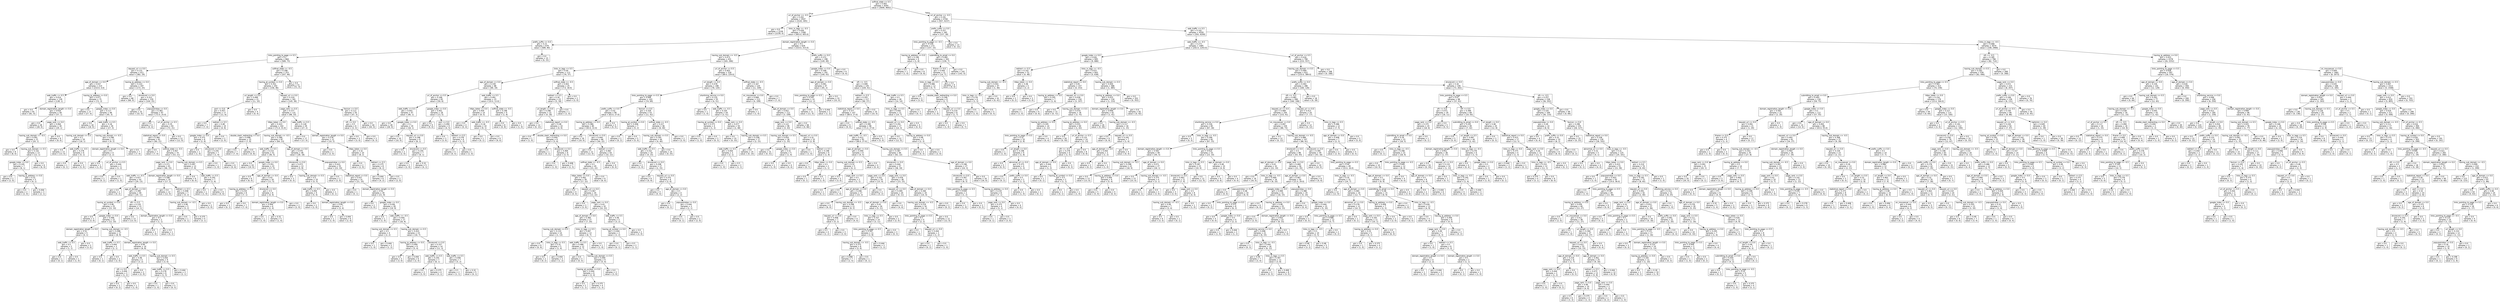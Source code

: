 digraph Tree {
node [shape=box, fontname="helvetica"] ;
edge [fontname="helvetica"] ;
0 [label="sslfinal_state <= 0.5\ngini = 0.493\nsamples = 8291\nvalue = [3649, 4642]"] ;
1 [label="url_of_anchor <= -0.5\ngini = 0.202\nsamples = 3547\nvalue = [3142, 405]"] ;
0 -> 1 [labeldistance=2.5, labelangle=45, headlabel="True"] ;
2 [label="gini = 0.0\nsamples = 2239\nvalue = [2239, 0]"] ;
1 -> 2 ;
3 [label="links_in_tags <= -0.5\ngini = 0.428\nsamples = 1308\nvalue = [903.0, 405.0]"] ;
1 -> 3 ;
4 [label="prefix_suffix <= 0.0\ngini = 0.23\nsamples = 679\nvalue = [589, 90]"] ;
3 -> 4 ;
5 [label="links_pointing_to_page <= 0.5\ngini = 0.2\nsamples = 664\nvalue = [589, 75]"] ;
4 -> 5 ;
6 [label="request_url <= 0.0\ngini = 0.131\nsamples = 411\nvalue = [382, 29]"] ;
5 -> 6 ;
7 [label="age_of_domain <= 0.0\ngini = 0.037\nsamples = 214\nvalue = [210.0, 4.0]"] ;
6 -> 7 ;
8 [label="web_traffic <= 0.5\ngini = 0.014\nsamples = 139\nvalue = [138, 1]"] ;
7 -> 8 ;
9 [label="gini = 0.0\nsamples = 81\nvalue = [81, 0]"] ;
8 -> 9 ;
10 [label="domain_registration_length <= 0.0\ngini = 0.034\nsamples = 58\nvalue = [57, 1]"] ;
8 -> 10 ;
11 [label="gini = 0.0\nsamples = 28\nvalue = [28, 0]"] ;
10 -> 11 ;
12 [label="page_rank <= 0.0\ngini = 0.064\nsamples = 30\nvalue = [29, 1]"] ;
10 -> 12 ;
13 [label="having_sub_domain <= -0.5\ngini = 0.091\nsamples = 21\nvalue = [20, 1]"] ;
12 -> 13 ;
14 [label="gini = 0.0\nsamples = 8\nvalue = [8, 0]"] ;
13 -> 14 ;
15 [label="having_sub_domain <= 0.5\ngini = 0.142\nsamples = 13\nvalue = [12, 1]"] ;
13 -> 15 ;
16 [label="google_index <= 0.0\ngini = 0.245\nsamples = 7\nvalue = [6, 1]"] ;
15 -> 16 ;
17 [label="gini = 0.0\nsamples = 2\nvalue = [2, 0]"] ;
16 -> 17 ;
18 [label="having_ip_address <= 0.0\ngini = 0.32\nsamples = 5\nvalue = [4, 1]"] ;
16 -> 18 ;
19 [label="gini = 0.0\nsamples = 2\nvalue = [2, 0]"] ;
18 -> 19 ;
20 [label="gini = 0.444\nsamples = 3\nvalue = [2, 1]"] ;
18 -> 20 ;
21 [label="gini = 0.0\nsamples = 6\nvalue = [6, 0]"] ;
15 -> 21 ;
22 [label="gini = 0.0\nsamples = 9\nvalue = [9, 0]"] ;
12 -> 22 ;
23 [label="having_ip_address <= 0.0\ngini = 0.077\nsamples = 75\nvalue = [72, 3]"] ;
7 -> 23 ;
24 [label="gini = 0.0\nsamples = 27\nvalue = [27, 0]"] ;
23 -> 24 ;
25 [label="google_index <= 0.0\ngini = 0.117\nsamples = 48\nvalue = [45, 3]"] ;
23 -> 25 ;
26 [label="gini = 0.0\nsamples = 18\nvalue = [18, 0]"] ;
25 -> 26 ;
27 [label="web_traffic <= 0.5\ngini = 0.18\nsamples = 30\nvalue = [27, 3]"] ;
25 -> 27 ;
28 [label="having_sub_domain <= 0.5\ngini = 0.1\nsamples = 19\nvalue = [18, 1]"] ;
27 -> 28 ;
29 [label="gini = 0.0\nsamples = 13\nvalue = [13, 0]"] ;
28 -> 29 ;
30 [label="web_traffic <= -0.5\ngini = 0.278\nsamples = 6\nvalue = [5, 1]"] ;
28 -> 30 ;
31 [label="gini = 0.0\nsamples = 1\nvalue = [0, 1]"] ;
30 -> 31 ;
32 [label="gini = 0.0\nsamples = 5\nvalue = [5, 0]"] ;
30 -> 32 ;
33 [label="having_sub_domain <= -0.5\ngini = 0.298\nsamples = 11\nvalue = [9, 2]"] ;
27 -> 33 ;
34 [label="domain_registration_length <= 0.0\ngini = 0.5\nsamples = 4\nvalue = [2, 2]"] ;
33 -> 34 ;
35 [label="gini = 0.0\nsamples = 1\nvalue = [1, 0]"] ;
34 -> 35 ;
36 [label="url_of_anchor <= 0.5\ngini = 0.444\nsamples = 3\nvalue = [1, 2]"] ;
34 -> 36 ;
37 [label="gini = 0.0\nsamples = 2\nvalue = [0, 2]"] ;
36 -> 37 ;
38 [label="gini = 0.0\nsamples = 1\nvalue = [1, 0]"] ;
36 -> 38 ;
39 [label="gini = 0.0\nsamples = 7\nvalue = [7, 0]"] ;
33 -> 39 ;
40 [label="having_ip_address <= 0.0\ngini = 0.222\nsamples = 197\nvalue = [172, 25]"] ;
6 -> 40 ;
41 [label="gini = 0.0\nsamples = 68\nvalue = [68, 0]"] ;
40 -> 41 ;
42 [label="dnsrecord <= 0.0\ngini = 0.312\nsamples = 129\nvalue = [104, 25]"] ;
40 -> 42 ;
43 [label="gini = 0.0\nsamples = 32\nvalue = [32, 0]"] ;
42 -> 43 ;
44 [label="popupwindow <= 0.0\ngini = 0.383\nsamples = 97\nvalue = [72.0, 25.0]"] ;
42 -> 44 ;
45 [label="gini = 0.0\nsamples = 4\nvalue = [0, 4]"] ;
44 -> 45 ;
46 [label="url_of_anchor <= 0.5\ngini = 0.35\nsamples = 93\nvalue = [72, 21]"] ;
44 -> 46 ;
47 [label="statistical_report <= 0.0\ngini = 0.384\nsamples = 81\nvalue = [60, 21]"] ;
46 -> 47 ;
48 [label="gini = 0.0\nsamples = 7\nvalue = [7, 0]"] ;
47 -> 48 ;
49 [label="sslfinal_state <= -0.5\ngini = 0.407\nsamples = 74\nvalue = [53, 21]"] ;
47 -> 49 ;
50 [label="page_rank <= 0.0\ngini = 0.371\nsamples = 61\nvalue = [46, 15]"] ;
49 -> 50 ;
51 [label="web_traffic <= -0.5\ngini = 0.427\nsamples = 42\nvalue = [29, 13]"] ;
50 -> 51 ;
52 [label="gini = 0.0\nsamples = 2\nvalue = [0, 2]"] ;
51 -> 52 ;
53 [label="age_of_domain <= 0.0\ngini = 0.399\nsamples = 40\nvalue = [29, 11]"] ;
51 -> 53 ;
54 [label="having_at_symbol <= 0.0\ngini = 0.48\nsamples = 25\nvalue = [15, 10]"] ;
53 -> 54 ;
55 [label="gini = 0.0\nsamples = 3\nvalue = [3, 0]"] ;
54 -> 55 ;
56 [label="google_index <= 0.0\ngini = 0.496\nsamples = 22\nvalue = [12, 10]"] ;
54 -> 56 ;
57 [label="domain_registration_length <= 0.0\ngini = 0.32\nsamples = 5\nvalue = [4, 1]"] ;
56 -> 57 ;
58 [label="web_traffic <= 0.5\ngini = 0.5\nsamples = 2\nvalue = [1, 1]"] ;
57 -> 58 ;
59 [label="gini = 0.0\nsamples = 1\nvalue = [0, 1]"] ;
58 -> 59 ;
60 [label="gini = 0.0\nsamples = 1\nvalue = [1, 0]"] ;
58 -> 60 ;
61 [label="gini = 0.0\nsamples = 3\nvalue = [3, 0]"] ;
57 -> 61 ;
62 [label="having_sub_domain <= -0.5\ngini = 0.498\nsamples = 17\nvalue = [8, 9]"] ;
56 -> 62 ;
63 [label="web_traffic <= 0.5\ngini = 0.444\nsamples = 3\nvalue = [2, 1]"] ;
62 -> 63 ;
64 [label="gini = 0.0\nsamples = 1\nvalue = [0, 1]"] ;
63 -> 64 ;
65 [label="gini = 0.0\nsamples = 2\nvalue = [2, 0]"] ;
63 -> 65 ;
66 [label="domain_registration_length <= 0.0\ngini = 0.49\nsamples = 14\nvalue = [6, 8]"] ;
62 -> 66 ;
67 [label="web_traffic <= 0.5\ngini = 0.48\nsamples = 5\nvalue = [3, 2]"] ;
66 -> 67 ;
68 [label="sfh <= 0.0\ngini = 0.444\nsamples = 3\nvalue = [1, 2]"] ;
67 -> 68 ;
69 [label="gini = 0.0\nsamples = 2\nvalue = [0, 2]"] ;
68 -> 69 ;
70 [label="gini = 0.0\nsamples = 1\nvalue = [1, 0]"] ;
68 -> 70 ;
71 [label="gini = 0.0\nsamples = 2\nvalue = [2, 0]"] ;
67 -> 71 ;
72 [label="having_sub_domain <= 0.5\ngini = 0.444\nsamples = 9\nvalue = [3, 6]"] ;
66 -> 72 ;
73 [label="web_traffic <= 0.5\ngini = 0.278\nsamples = 6\nvalue = [1, 5]"] ;
72 -> 73 ;
74 [label="gini = 0.0\nsamples = 1\nvalue = [1, 0]"] ;
73 -> 74 ;
75 [label="gini = 0.0\nsamples = 5\nvalue = [0, 5]"] ;
73 -> 75 ;
76 [label="gini = 0.444\nsamples = 3\nvalue = [2, 1]"] ;
72 -> 76 ;
77 [label="sfh <= 0.5\ngini = 0.124\nsamples = 15\nvalue = [14, 1]"] ;
53 -> 77 ;
78 [label="gini = 0.0\nsamples = 13\nvalue = [13, 0]"] ;
77 -> 78 ;
79 [label="domain_registration_length <= 0.0\ngini = 0.5\nsamples = 2\nvalue = [1, 1]"] ;
77 -> 79 ;
80 [label="gini = 0.0\nsamples = 1\nvalue = [1, 0]"] ;
79 -> 80 ;
81 [label="gini = 0.0\nsamples = 1\nvalue = [0, 1]"] ;
79 -> 81 ;
82 [label="domain_registration_length <= 0.0\ngini = 0.188\nsamples = 19\nvalue = [17, 2]"] ;
50 -> 82 ;
83 [label="gini = 0.0\nsamples = 12\nvalue = [12, 0]"] ;
82 -> 83 ;
84 [label="redirect <= 0.5\ngini = 0.408\nsamples = 7\nvalue = [5, 2]"] ;
82 -> 84 ;
85 [label="having_sub_domain <= -0.5\ngini = 0.48\nsamples = 5\nvalue = [3, 2]"] ;
84 -> 85 ;
86 [label="gini = 0.0\nsamples = 1\nvalue = [0, 1]"] ;
85 -> 86 ;
87 [label="gini = 0.375\nsamples = 4\nvalue = [3, 1]"] ;
85 -> 87 ;
88 [label="gini = 0.0\nsamples = 2\nvalue = [2, 0]"] ;
84 -> 88 ;
89 [label="having_sub_domain <= 0.5\ngini = 0.497\nsamples = 13\nvalue = [7, 6]"] ;
49 -> 89 ;
90 [label="gini = 0.0\nsamples = 6\nvalue = [6, 0]"] ;
89 -> 90 ;
91 [label="web_traffic <= 0.5\ngini = 0.245\nsamples = 7\nvalue = [1, 6]"] ;
89 -> 91 ;
92 [label="gini = 0.0\nsamples = 1\nvalue = [1, 0]"] ;
91 -> 92 ;
93 [label="gini = 0.0\nsamples = 6\nvalue = [0, 6]"] ;
91 -> 93 ;
94 [label="gini = 0.0\nsamples = 12\nvalue = [12, 0]"] ;
46 -> 94 ;
95 [label="sslfinal_state <= -0.5\ngini = 0.298\nsamples = 253\nvalue = [207, 46]"] ;
5 -> 95 ;
96 [label="having_at_symbol <= 0.0\ngini = 0.352\nsamples = 202\nvalue = [156, 46]"] ;
95 -> 96 ;
97 [label="url_length <= 0.0\ngini = 0.499\nsamples = 21\nvalue = [11, 10]"] ;
96 -> 97 ;
98 [label="port <= 0.0\ngini = 0.457\nsamples = 17\nvalue = [11, 6]"] ;
97 -> 98 ;
99 [label="gini = 0.0\nsamples = 7\nvalue = [7, 0]"] ;
98 -> 99 ;
100 [label="redirect <= 0.5\ngini = 0.48\nsamples = 10\nvalue = [4, 6]"] ;
98 -> 100 ;
101 [label="google_index <= 0.0\ngini = 0.375\nsamples = 8\nvalue = [2, 6]"] ;
100 -> 101 ;
102 [label="gini = 0.0\nsamples = 1\nvalue = [1, 0]"] ;
101 -> 102 ;
103 [label="dnsrecord <= 0.0\ngini = 0.245\nsamples = 7\nvalue = [1, 6]"] ;
101 -> 103 ;
104 [label="gini = 0.0\nsamples = 1\nvalue = [1, 0]"] ;
103 -> 104 ;
105 [label="gini = 0.0\nsamples = 6\nvalue = [0, 6]"] ;
103 -> 105 ;
106 [label="gini = 0.0\nsamples = 2\nvalue = [2, 0]"] ;
100 -> 106 ;
107 [label="gini = 0.0\nsamples = 4\nvalue = [0, 4]"] ;
97 -> 107 ;
108 [label="request_url <= 0.0\ngini = 0.319\nsamples = 181\nvalue = [145, 36]"] ;
96 -> 108 ;
109 [label="page_rank <= 0.0\ngini = 0.377\nsamples = 131\nvalue = [98, 33]"] ;
108 -> 109 ;
110 [label="https_token <= 0.0\ngini = 0.423\nsamples = 102\nvalue = [71.0, 31.0]"] ;
109 -> 110 ;
111 [label="double_slash_redirecting <= 0.0\ngini = 0.498\nsamples = 15\nvalue = [7, 8]"] ;
110 -> 111 ;
112 [label="gini = 0.0\nsamples = 7\nvalue = [7, 0]"] ;
111 -> 112 ;
113 [label="gini = 0.0\nsamples = 8\nvalue = [0, 8]"] ;
111 -> 113 ;
114 [label="having_sub_domain <= -0.5\ngini = 0.389\nsamples = 87\nvalue = [64, 23]"] ;
110 -> 114 ;
115 [label="web_traffic <= 0.5\ngini = 0.214\nsamples = 41\nvalue = [36, 5]"] ;
114 -> 115 ;
116 [label="gini = 0.0\nsamples = 19\nvalue = [19, 0]"] ;
115 -> 116 ;
117 [label="google_index <= 0.0\ngini = 0.351\nsamples = 22\nvalue = [17, 5]"] ;
115 -> 117 ;
118 [label="gini = 0.0\nsamples = 6\nvalue = [6, 0]"] ;
117 -> 118 ;
119 [label="age_of_domain <= 0.0\ngini = 0.43\nsamples = 16\nvalue = [11, 5]"] ;
117 -> 119 ;
120 [label="having_ip_address <= 0.0\ngini = 0.219\nsamples = 8\nvalue = [7, 1]"] ;
119 -> 120 ;
121 [label="gini = 0.0\nsamples = 1\nvalue = [0, 1]"] ;
120 -> 121 ;
122 [label="gini = 0.0\nsamples = 7\nvalue = [7, 0]"] ;
120 -> 122 ;
123 [label="dnsrecord <= 0.0\ngini = 0.5\nsamples = 8\nvalue = [4, 4]"] ;
119 -> 123 ;
124 [label="domain_registration_length <= 0.0\ngini = 0.444\nsamples = 6\nvalue = [2, 4]"] ;
123 -> 124 ;
125 [label="gini = 0.0\nsamples = 1\nvalue = [1, 0]"] ;
124 -> 125 ;
126 [label="gini = 0.32\nsamples = 5\nvalue = [1, 4]"] ;
124 -> 126 ;
127 [label="gini = 0.0\nsamples = 2\nvalue = [2, 0]"] ;
123 -> 127 ;
128 [label="age_of_domain <= 0.0\ngini = 0.476\nsamples = 46\nvalue = [28, 18]"] ;
114 -> 128 ;
129 [label="dnsrecord <= 0.0\ngini = 0.473\nsamples = 13\nvalue = [5, 8]"] ;
128 -> 129 ;
130 [label="gini = 0.0\nsamples = 3\nvalue = [0, 3]"] ;
129 -> 130 ;
131 [label="having_sub_domain <= 0.5\ngini = 0.5\nsamples = 10\nvalue = [5, 5]"] ;
129 -> 131 ;
132 [label="web_traffic <= 0.5\ngini = 0.494\nsamples = 9\nvalue = [5, 4]"] ;
131 -> 132 ;
133 [label="gini = 0.0\nsamples = 2\nvalue = [2, 0]"] ;
132 -> 133 ;
134 [label="domain_registration_length <= 0.0\ngini = 0.49\nsamples = 7\nvalue = [3, 4]"] ;
132 -> 134 ;
135 [label="gini = 0.0\nsamples = 1\nvalue = [1, 0]"] ;
134 -> 135 ;
136 [label="gini = 0.444\nsamples = 6\nvalue = [2, 4]"] ;
134 -> 136 ;
137 [label="gini = 0.0\nsamples = 1\nvalue = [0, 1]"] ;
131 -> 137 ;
138 [label="popupwindow <= 0.0\ngini = 0.422\nsamples = 33\nvalue = [23, 10]"] ;
128 -> 138 ;
139 [label="gini = 0.0\nsamples = 2\nvalue = [2, 0]"] ;
138 -> 139 ;
140 [label="statistical_report <= 0.0\ngini = 0.437\nsamples = 31\nvalue = [21, 10]"] ;
138 -> 140 ;
141 [label="gini = 0.0\nsamples = 1\nvalue = [0, 1]"] ;
140 -> 141 ;
142 [label="domain_registration_length <= 0.0\ngini = 0.42\nsamples = 30\nvalue = [21, 9]"] ;
140 -> 142 ;
143 [label="gini = 0.0\nsamples = 2\nvalue = [2, 0]"] ;
142 -> 143 ;
144 [label="google_index <= 0.0\ngini = 0.436\nsamples = 28\nvalue = [19, 9]"] ;
142 -> 144 ;
145 [label="gini = 0.0\nsamples = 1\nvalue = [1, 0]"] ;
144 -> 145 ;
146 [label="web_traffic <= -0.5\ngini = 0.444\nsamples = 27\nvalue = [18, 9]"] ;
144 -> 146 ;
147 [label="having_sub_domain <= 0.5\ngini = 0.5\nsamples = 4\nvalue = [2, 2]"] ;
146 -> 147 ;
148 [label="gini = 0.0\nsamples = 1\nvalue = [1, 0]"] ;
147 -> 148 ;
149 [label="gini = 0.444\nsamples = 3\nvalue = [1, 2]"] ;
147 -> 149 ;
150 [label="having_sub_domain <= 0.5\ngini = 0.423\nsamples = 23\nvalue = [16, 7]"] ;
146 -> 150 ;
151 [label="having_ip_address <= 0.0\ngini = 0.494\nsamples = 9\nvalue = [5, 4]"] ;
150 -> 151 ;
152 [label="gini = 0.0\nsamples = 3\nvalue = [3, 0]"] ;
151 -> 152 ;
153 [label="gini = 0.444\nsamples = 6\nvalue = [2, 4]"] ;
151 -> 153 ;
154 [label="dnsrecord <= 0.0\ngini = 0.337\nsamples = 14\nvalue = [11, 3]"] ;
150 -> 154 ;
155 [label="web_traffic <= 0.5\ngini = 0.245\nsamples = 7\nvalue = [6, 1]"] ;
154 -> 155 ;
156 [label="gini = 0.0\nsamples = 3\nvalue = [3, 0]"] ;
155 -> 156 ;
157 [label="gini = 0.375\nsamples = 4\nvalue = [3, 1]"] ;
155 -> 157 ;
158 [label="web_traffic <= 0.5\ngini = 0.408\nsamples = 7\nvalue = [5, 2]"] ;
154 -> 158 ;
159 [label="gini = 0.5\nsamples = 2\nvalue = [1, 1]"] ;
158 -> 159 ;
160 [label="gini = 0.32\nsamples = 5\nvalue = [4, 1]"] ;
158 -> 160 ;
161 [label="web_traffic <= 0.5\ngini = 0.128\nsamples = 29\nvalue = [27, 2]"] ;
109 -> 161 ;
162 [label="gini = 0.0\nsamples = 17\nvalue = [17, 0]"] ;
161 -> 162 ;
163 [label="domain_registration_length <= 0.0\ngini = 0.278\nsamples = 12\nvalue = [10, 2]"] ;
161 -> 163 ;
164 [label="gini = 0.0\nsamples = 2\nvalue = [2, 0]"] ;
163 -> 164 ;
165 [label="https_token <= 0.0\ngini = 0.32\nsamples = 10\nvalue = [8, 2]"] ;
163 -> 165 ;
166 [label="gini = 0.0\nsamples = 2\nvalue = [2, 0]"] ;
165 -> 166 ;
167 [label="redirect <= 0.5\ngini = 0.375\nsamples = 8\nvalue = [6, 2]"] ;
165 -> 167 ;
168 [label="gini = 0.444\nsamples = 6\nvalue = [4, 2]"] ;
167 -> 168 ;
169 [label="gini = 0.0\nsamples = 2\nvalue = [2, 0]"] ;
167 -> 169 ;
170 [label="favicon <= 0.0\ngini = 0.113\nsamples = 50\nvalue = [47, 3]"] ;
108 -> 170 ;
171 [label="sfh <= 0.0\ngini = 0.5\nsamples = 6\nvalue = [3, 3]"] ;
170 -> 171 ;
172 [label="gini = 0.0\nsamples = 3\nvalue = [3, 0]"] ;
171 -> 172 ;
173 [label="gini = 0.0\nsamples = 3\nvalue = [0, 3]"] ;
171 -> 173 ;
174 [label="gini = 0.0\nsamples = 44\nvalue = [44, 0]"] ;
170 -> 174 ;
175 [label="gini = 0.0\nsamples = 51\nvalue = [51, 0]"] ;
95 -> 175 ;
176 [label="gini = 0.0\nsamples = 15\nvalue = [0, 15]"] ;
4 -> 176 ;
177 [label="domain_registration_length <= 0.0\ngini = 0.5\nsamples = 629\nvalue = [314.0, 315.0]"] ;
3 -> 177 ;
178 [label="having_sub_domain <= -0.5\ngini = 0.473\nsamples = 431\nvalue = [165, 266]"] ;
177 -> 178 ;
179 [label="links_in_tags <= 0.5\ngini = 0.44\nsamples = 113\nvalue = [76, 37]"] ;
178 -> 179 ;
180 [label="age_of_domain <= 0.0\ngini = 0.339\nsamples = 88\nvalue = [69, 19]"] ;
179 -> 180 ;
181 [label="url_of_anchor <= 0.5\ngini = 0.168\nsamples = 65\nvalue = [59, 6]"] ;
180 -> 181 ;
182 [label="web_traffic <= 0.5\ngini = 0.042\nsamples = 47\nvalue = [46, 1]"] ;
181 -> 182 ;
183 [label="gini = 0.0\nsamples = 28\nvalue = [28, 0]"] ;
182 -> 183 ;
184 [label="google_index <= 0.0\ngini = 0.1\nsamples = 19\nvalue = [18, 1]"] ;
182 -> 184 ;
185 [label="gini = 0.0\nsamples = 10\nvalue = [10, 0]"] ;
184 -> 185 ;
186 [label="request_url <= 0.0\ngini = 0.198\nsamples = 9\nvalue = [8, 1]"] ;
184 -> 186 ;
187 [label="gini = 0.0\nsamples = 2\nvalue = [2, 0]"] ;
186 -> 187 ;
188 [label="dnsrecord <= 0.0\ngini = 0.245\nsamples = 7\nvalue = [6, 1]"] ;
186 -> 188 ;
189 [label="gini = 0.0\nsamples = 2\nvalue = [2, 0]"] ;
188 -> 189 ;
190 [label="gini = 0.32\nsamples = 5\nvalue = [4, 1]"] ;
188 -> 190 ;
191 [label="google_index <= 0.0\ngini = 0.401\nsamples = 18\nvalue = [13, 5]"] ;
181 -> 191 ;
192 [label="gini = 0.0\nsamples = 9\nvalue = [9, 0]"] ;
191 -> 192 ;
193 [label="port <= 0.0\ngini = 0.494\nsamples = 9\nvalue = [4, 5]"] ;
191 -> 193 ;
194 [label="gini = 0.0\nsamples = 3\nvalue = [3, 0]"] ;
193 -> 194 ;
195 [label="redirect <= 0.5\ngini = 0.278\nsamples = 6\nvalue = [1, 5]"] ;
193 -> 195 ;
196 [label="gini = 0.0\nsamples = 5\nvalue = [0, 5]"] ;
195 -> 196 ;
197 [label="gini = 0.0\nsamples = 1\nvalue = [1, 0]"] ;
195 -> 197 ;
198 [label="web_traffic <= 0.5\ngini = 0.491\nsamples = 23\nvalue = [10.0, 13.0]"] ;
180 -> 198 ;
199 [label="https_token <= 0.0\ngini = 0.459\nsamples = 14\nvalue = [9, 5]"] ;
198 -> 199 ;
200 [label="gini = 0.0\nsamples = 4\nvalue = [0, 4]"] ;
199 -> 200 ;
201 [label="web_traffic <= -0.5\ngini = 0.18\nsamples = 10\nvalue = [9, 1]"] ;
199 -> 201 ;
202 [label="gini = 0.0\nsamples = 1\nvalue = [0, 1]"] ;
201 -> 202 ;
203 [label="gini = 0.0\nsamples = 9\nvalue = [9, 0]"] ;
201 -> 203 ;
204 [label="sslfinal_state <= -0.5\ngini = 0.198\nsamples = 9\nvalue = [1, 8]"] ;
198 -> 204 ;
205 [label="gini = 0.0\nsamples = 8\nvalue = [0, 8]"] ;
204 -> 205 ;
206 [label="gini = 0.0\nsamples = 1\nvalue = [1, 0]"] ;
204 -> 206 ;
207 [label="sslfinal_state <= -0.5\ngini = 0.403\nsamples = 25\nvalue = [7.0, 18.0]"] ;
179 -> 207 ;
208 [label="redirect <= 0.5\ngini = 0.34\nsamples = 23\nvalue = [5, 18]"] ;
207 -> 208 ;
209 [label="url_length <= 0.0\ngini = 0.298\nsamples = 22\nvalue = [4, 18]"] ;
208 -> 209 ;
210 [label="gini = 0.0\nsamples = 12\nvalue = [0, 12]"] ;
209 -> 210 ;
211 [label="statistical_report <= 0.0\ngini = 0.48\nsamples = 10\nvalue = [4, 6]"] ;
209 -> 211 ;
212 [label="gini = 0.0\nsamples = 1\nvalue = [1, 0]"] ;
211 -> 212 ;
213 [label="double_slash_redirecting <= 0.0\ngini = 0.444\nsamples = 9\nvalue = [3, 6]"] ;
211 -> 213 ;
214 [label="gini = 0.0\nsamples = 1\nvalue = [0, 1]"] ;
213 -> 214 ;
215 [label="dnsrecord <= 0.0\ngini = 0.469\nsamples = 8\nvalue = [3, 5]"] ;
213 -> 215 ;
216 [label="gini = 0.0\nsamples = 1\nvalue = [1, 0]"] ;
215 -> 216 ;
217 [label="gini = 0.408\nsamples = 7\nvalue = [2, 5]"] ;
215 -> 217 ;
218 [label="gini = 0.0\nsamples = 1\nvalue = [1, 0]"] ;
208 -> 218 ;
219 [label="gini = 0.0\nsamples = 2\nvalue = [2, 0]"] ;
207 -> 219 ;
220 [label="url_of_anchor <= 0.5\ngini = 0.403\nsamples = 318\nvalue = [89.0, 229.0]"] ;
178 -> 220 ;
221 [label="url_length <= 0.0\ngini = 0.478\nsamples = 198\nvalue = [78, 120]"] ;
220 -> 221 ;
222 [label="links_pointing_to_page <= 0.5\ngini = 0.499\nsamples = 143\nvalue = [74, 69]"] ;
221 -> 222 ;
223 [label="prefix_suffix <= 0.0\ngini = 0.42\nsamples = 90\nvalue = [63.0, 27.0]"] ;
222 -> 223 ;
224 [label="having_ip_address <= 0.0\ngini = 0.384\nsamples = 85\nvalue = [63.0, 22.0]"] ;
223 -> 224 ;
225 [label="gini = 0.0\nsamples = 19\nvalue = [19, 0]"] ;
224 -> 225 ;
226 [label="dnsrecord <= 0.0\ngini = 0.444\nsamples = 66\nvalue = [44, 22]"] ;
224 -> 226 ;
227 [label="gini = 0.0\nsamples = 12\nvalue = [12, 0]"] ;
226 -> 227 ;
228 [label="redirect <= 0.5\ngini = 0.483\nsamples = 54\nvalue = [32, 22]"] ;
226 -> 228 ;
229 [label="sslfinal_state <= -0.5\ngini = 0.5\nsamples = 45\nvalue = [23, 22]"] ;
228 -> 229 ;
230 [label="https_token <= 0.0\ngini = 0.492\nsamples = 39\nvalue = [17, 22]"] ;
229 -> 230 ;
231 [label="gini = 0.0\nsamples = 4\nvalue = [4, 0]"] ;
230 -> 231 ;
232 [label="request_url <= 0.0\ngini = 0.467\nsamples = 35\nvalue = [13, 22]"] ;
230 -> 232 ;
233 [label="gini = 0.0\nsamples = 3\nvalue = [3, 0]"] ;
232 -> 233 ;
234 [label="page_rank <= 0.0\ngini = 0.43\nsamples = 32\nvalue = [10, 22]"] ;
232 -> 234 ;
235 [label="age_of_domain <= 0.0\ngini = 0.384\nsamples = 27\nvalue = [7, 20]"] ;
234 -> 235 ;
236 [label="having_sub_domain <= 0.5\ngini = 0.133\nsamples = 14\nvalue = [1, 13]"] ;
235 -> 236 ;
237 [label="gini = 0.0\nsamples = 9\nvalue = [0, 9]"] ;
236 -> 237 ;
238 [label="links_in_tags <= 0.5\ngini = 0.32\nsamples = 5\nvalue = [1, 4]"] ;
236 -> 238 ;
239 [label="gini = 0.0\nsamples = 2\nvalue = [0, 2]"] ;
238 -> 239 ;
240 [label="gini = 0.444\nsamples = 3\nvalue = [1, 2]"] ;
238 -> 240 ;
241 [label="links_in_tags <= 0.5\ngini = 0.497\nsamples = 13\nvalue = [6, 7]"] ;
235 -> 241 ;
242 [label="web_traffic <= 0.5\ngini = 0.486\nsamples = 12\nvalue = [5, 7]"] ;
241 -> 242 ;
243 [label="gini = 0.0\nsamples = 3\nvalue = [0, 3]"] ;
242 -> 243 ;
244 [label="having_sub_domain <= 0.5\ngini = 0.494\nsamples = 9\nvalue = [5, 4]"] ;
242 -> 244 ;
245 [label="having_at_symbol <= 0.0\ngini = 0.444\nsamples = 6\nvalue = [2, 4]"] ;
244 -> 245 ;
246 [label="gini = 0.5\nsamples = 2\nvalue = [1, 1]"] ;
245 -> 246 ;
247 [label="gini = 0.375\nsamples = 4\nvalue = [1, 3]"] ;
245 -> 247 ;
248 [label="gini = 0.0\nsamples = 3\nvalue = [3, 0]"] ;
244 -> 248 ;
249 [label="gini = 0.0\nsamples = 1\nvalue = [1, 0]"] ;
241 -> 249 ;
250 [label="web_traffic <= 0.5\ngini = 0.48\nsamples = 5\nvalue = [3, 2]"] ;
234 -> 250 ;
251 [label="having_at_symbol <= 0.0\ngini = 0.444\nsamples = 3\nvalue = [1, 2]"] ;
250 -> 251 ;
252 [label="gini = 0.0\nsamples = 1\nvalue = [0, 1]"] ;
251 -> 252 ;
253 [label="gini = 0.5\nsamples = 2\nvalue = [1, 1]"] ;
251 -> 253 ;
254 [label="gini = 0.0\nsamples = 2\nvalue = [2, 0]"] ;
250 -> 254 ;
255 [label="gini = 0.0\nsamples = 6\nvalue = [6, 0]"] ;
229 -> 255 ;
256 [label="gini = 0.0\nsamples = 9\nvalue = [9, 0]"] ;
228 -> 256 ;
257 [label="gini = 0.0\nsamples = 5\nvalue = [0, 5]"] ;
223 -> 257 ;
258 [label="favicon <= 0.0\ngini = 0.329\nsamples = 53\nvalue = [11, 42]"] ;
222 -> 258 ;
259 [label="having_at_symbol <= 0.0\ngini = 0.408\nsamples = 7\nvalue = [5, 2]"] ;
258 -> 259 ;
260 [label="gini = 0.0\nsamples = 2\nvalue = [0, 2]"] ;
259 -> 260 ;
261 [label="gini = 0.0\nsamples = 5\nvalue = [5, 0]"] ;
259 -> 261 ;
262 [label="sslfinal_state <= -0.5\ngini = 0.227\nsamples = 46\nvalue = [6, 40]"] ;
258 -> 262 ;
263 [label="having_sub_domain <= 0.5\ngini = 0.165\nsamples = 44\nvalue = [4, 40]"] ;
262 -> 263 ;
264 [label="web_traffic <= 0.5\ngini = 0.332\nsamples = 19\nvalue = [4, 15]"] ;
263 -> 264 ;
265 [label="gini = 0.0\nsamples = 2\nvalue = [2, 0]"] ;
264 -> 265 ;
266 [label="dnsrecord <= 0.0\ngini = 0.208\nsamples = 17\nvalue = [2, 15]"] ;
264 -> 266 ;
267 [label="gini = 0.0\nsamples = 9\nvalue = [0, 9]"] ;
266 -> 267 ;
268 [label="request_url <= 0.0\ngini = 0.375\nsamples = 8\nvalue = [2, 6]"] ;
266 -> 268 ;
269 [label="gini = 0.0\nsamples = 4\nvalue = [0, 4]"] ;
268 -> 269 ;
270 [label="age_of_domain <= 0.0\ngini = 0.5\nsamples = 4\nvalue = [2, 2]"] ;
268 -> 270 ;
271 [label="gini = 0.0\nsamples = 1\nvalue = [0, 1]"] ;
270 -> 271 ;
272 [label="popupwindow <= 0.0\ngini = 0.444\nsamples = 3\nvalue = [2, 1]"] ;
270 -> 272 ;
273 [label="gini = 0.0\nsamples = 1\nvalue = [0, 1]"] ;
272 -> 273 ;
274 [label="gini = 0.0\nsamples = 2\nvalue = [2, 0]"] ;
272 -> 274 ;
275 [label="gini = 0.0\nsamples = 25\nvalue = [0, 25]"] ;
263 -> 275 ;
276 [label="gini = 0.0\nsamples = 2\nvalue = [2, 0]"] ;
262 -> 276 ;
277 [label="shortining_service <= 0.0\ngini = 0.135\nsamples = 55\nvalue = [4, 51]"] ;
221 -> 277 ;
278 [label="gini = 0.0\nsamples = 1\nvalue = [1, 0]"] ;
277 -> 278 ;
279 [label="web_traffic <= -0.5\ngini = 0.105\nsamples = 54\nvalue = [3, 51]"] ;
277 -> 279 ;
280 [label="having_at_symbol <= 0.0\ngini = 0.375\nsamples = 4\nvalue = [1, 3]"] ;
279 -> 280 ;
281 [label="gini = 0.0\nsamples = 1\nvalue = [1, 0]"] ;
280 -> 281 ;
282 [label="gini = 0.0\nsamples = 3\nvalue = [0, 3]"] ;
280 -> 282 ;
283 [label="page_rank <= 0.0\ngini = 0.077\nsamples = 50\nvalue = [2, 48]"] ;
279 -> 283 ;
284 [label="gini = 0.0\nsamples = 33\nvalue = [0, 33]"] ;
283 -> 284 ;
285 [label="having_sub_domain <= 0.5\ngini = 0.208\nsamples = 17\nvalue = [2, 15]"] ;
283 -> 285 ;
286 [label="web_traffic <= 0.5\ngini = 0.444\nsamples = 3\nvalue = [2, 1]"] ;
285 -> 286 ;
287 [label="gini = 0.0\nsamples = 1\nvalue = [1, 0]"] ;
286 -> 287 ;
288 [label="gini = 0.5\nsamples = 2\nvalue = [1, 1]"] ;
286 -> 288 ;
289 [label="gini = 0.0\nsamples = 14\nvalue = [0, 14]"] ;
285 -> 289 ;
290 [label="sslfinal_state <= -0.5\ngini = 0.167\nsamples = 120\nvalue = [11, 109]"] ;
220 -> 290 ;
291 [label="on_mouseover <= 0.0\ngini = 0.068\nsamples = 113\nvalue = [4, 109]"] ;
290 -> 291 ;
292 [label="gini = 0.0\nsamples = 1\nvalue = [1, 0]"] ;
291 -> 292 ;
293 [label="age_of_domain <= 0.0\ngini = 0.052\nsamples = 112\nvalue = [3, 109]"] ;
291 -> 293 ;
294 [label="page_rank <= 0.0\ngini = 0.122\nsamples = 46\nvalue = [3, 43]"] ;
293 -> 294 ;
295 [label="having_sub_domain <= 0.5\ngini = 0.054\nsamples = 36\nvalue = [1, 35]"] ;
294 -> 295 ;
296 [label="gini = 0.0\nsamples = 31\nvalue = [0, 31]"] ;
295 -> 296 ;
297 [label="google_index <= 0.0\ngini = 0.32\nsamples = 5\nvalue = [1, 4]"] ;
295 -> 297 ;
298 [label="gini = 0.0\nsamples = 1\nvalue = [1, 0]"] ;
297 -> 298 ;
299 [label="gini = 0.0\nsamples = 4\nvalue = [0, 4]"] ;
297 -> 299 ;
300 [label="request_url <= 0.0\ngini = 0.32\nsamples = 10\nvalue = [2, 8]"] ;
294 -> 300 ;
301 [label="gini = 0.0\nsamples = 1\nvalue = [1, 0]"] ;
300 -> 301 ;
302 [label="redirect <= 0.5\ngini = 0.198\nsamples = 9\nvalue = [1, 8]"] ;
300 -> 302 ;
303 [label="gini = 0.0\nsamples = 7\nvalue = [0, 7]"] ;
302 -> 303 ;
304 [label="https_token <= 0.0\ngini = 0.5\nsamples = 2\nvalue = [1, 1]"] ;
302 -> 304 ;
305 [label="gini = 0.0\nsamples = 1\nvalue = [0, 1]"] ;
304 -> 305 ;
306 [label="gini = 0.0\nsamples = 1\nvalue = [1, 0]"] ;
304 -> 306 ;
307 [label="gini = 0.0\nsamples = 66\nvalue = [0, 66]"] ;
293 -> 307 ;
308 [label="gini = 0.0\nsamples = 7\nvalue = [7, 0]"] ;
290 -> 308 ;
309 [label="prefix_suffix <= 0.0\ngini = 0.372\nsamples = 198\nvalue = [149, 49]"] ;
177 -> 309 ;
310 [label="google_index <= 0.0\ngini = 0.348\nsamples = 192\nvalue = [149, 43]"] ;
309 -> 310 ;
311 [label="age_of_domain <= 0.0\ngini = 0.081\nsamples = 47\nvalue = [45, 2]"] ;
310 -> 311 ;
312 [label="links_pointing_to_page <= 0.5\ngini = 0.245\nsamples = 14\nvalue = [12, 2]"] ;
311 -> 312 ;
313 [label="gini = 0.0\nsamples = 11\nvalue = [11, 0]"] ;
312 -> 313 ;
314 [label="gini = 0.444\nsamples = 3\nvalue = [1, 2]"] ;
312 -> 314 ;
315 [label="gini = 0.0\nsamples = 33\nvalue = [33, 0]"] ;
311 -> 315 ;
316 [label="sfh <= -0.5\ngini = 0.406\nsamples = 145\nvalue = [104, 41]"] ;
310 -> 316 ;
317 [label="redirect <= 0.5\ngini = 0.355\nsamples = 117\nvalue = [90, 27]"] ;
316 -> 317 ;
318 [label="statistical_report <= 0.0\ngini = 0.377\nsamples = 107\nvalue = [80.0, 27.0]"] ;
317 -> 318 ;
319 [label="gini = 0.0\nsamples = 9\nvalue = [9, 0]"] ;
318 -> 319 ;
320 [label="sslfinal_state <= -0.5\ngini = 0.399\nsamples = 98\nvalue = [71.0, 27.0]"] ;
318 -> 320 ;
321 [label="web_traffic <= -0.5\ngini = 0.412\nsamples = 93\nvalue = [66.0, 27.0]"] ;
320 -> 321 ;
322 [label="age_of_domain <= 0.0\ngini = 0.494\nsamples = 9\nvalue = [4, 5]"] ;
321 -> 322 ;
323 [label="having_sub_domain <= 0.5\ngini = 0.32\nsamples = 5\nvalue = [4, 1]"] ;
322 -> 323 ;
324 [label="gini = 0.0\nsamples = 3\nvalue = [3, 0]"] ;
323 -> 324 ;
325 [label="page_rank <= 0.0\ngini = 0.5\nsamples = 2\nvalue = [1, 1]"] ;
323 -> 325 ;
326 [label="gini = 0.0\nsamples = 1\nvalue = [0, 1]"] ;
325 -> 326 ;
327 [label="gini = 0.0\nsamples = 1\nvalue = [1, 0]"] ;
325 -> 327 ;
328 [label="gini = 0.0\nsamples = 4\nvalue = [0, 4]"] ;
322 -> 328 ;
329 [label="having_sub_domain <= 0.5\ngini = 0.387\nsamples = 84\nvalue = [62, 22]"] ;
321 -> 329 ;
330 [label="dnsrecord <= 0.0\ngini = 0.444\nsamples = 57\nvalue = [38, 19]"] ;
329 -> 330 ;
331 [label="page_rank <= 0.0\ngini = 0.332\nsamples = 19\nvalue = [15, 4]"] ;
330 -> 331 ;
332 [label="age_of_domain <= 0.0\ngini = 0.208\nsamples = 17\nvalue = [15, 2]"] ;
331 -> 332 ;
333 [label="gini = 0.0\nsamples = 6\nvalue = [6, 0]"] ;
332 -> 333 ;
334 [label="having_sub_domain <= -0.5\ngini = 0.298\nsamples = 11\nvalue = [9, 2]"] ;
332 -> 334 ;
335 [label="request_url <= 0.0\ngini = 0.408\nsamples = 7\nvalue = [5, 2]"] ;
334 -> 335 ;
336 [label="gini = 0.5\nsamples = 4\nvalue = [2, 2]"] ;
335 -> 336 ;
337 [label="gini = 0.0\nsamples = 3\nvalue = [3, 0]"] ;
335 -> 337 ;
338 [label="gini = 0.0\nsamples = 4\nvalue = [4, 0]"] ;
334 -> 338 ;
339 [label="gini = 0.0\nsamples = 2\nvalue = [0, 2]"] ;
331 -> 339 ;
340 [label="page_rank <= 0.0\ngini = 0.478\nsamples = 38\nvalue = [23, 15]"] ;
330 -> 340 ;
341 [label="request_url <= 0.0\ngini = 0.495\nsamples = 20\nvalue = [9, 11]"] ;
340 -> 341 ;
342 [label="age_of_domain <= 0.0\ngini = 0.43\nsamples = 16\nvalue = [5, 11]"] ;
341 -> 342 ;
343 [label="links_in_tags <= 0.5\ngini = 0.337\nsamples = 14\nvalue = [3, 11]"] ;
342 -> 343 ;
344 [label="links_pointing_to_page <= 0.5\ngini = 0.397\nsamples = 11\nvalue = [3, 8]"] ;
343 -> 344 ;
345 [label="having_sub_domain <= -0.5\ngini = 0.375\nsamples = 8\nvalue = [2, 6]"] ;
344 -> 345 ;
346 [label="gini = 0.408\nsamples = 7\nvalue = [2, 5]"] ;
345 -> 346 ;
347 [label="gini = 0.0\nsamples = 1\nvalue = [0, 1]"] ;
345 -> 347 ;
348 [label="gini = 0.444\nsamples = 3\nvalue = [1, 2]"] ;
344 -> 348 ;
349 [label="gini = 0.0\nsamples = 3\nvalue = [0, 3]"] ;
343 -> 349 ;
350 [label="gini = 0.0\nsamples = 2\nvalue = [2, 0]"] ;
342 -> 350 ;
351 [label="gini = 0.0\nsamples = 4\nvalue = [4, 0]"] ;
341 -> 351 ;
352 [label="age_of_domain <= 0.0\ngini = 0.346\nsamples = 18\nvalue = [14, 4]"] ;
340 -> 352 ;
353 [label="having_sub_domain <= -0.5\ngini = 0.219\nsamples = 16\nvalue = [14, 2]"] ;
352 -> 353 ;
354 [label="links_pointing_to_page <= 0.5\ngini = 0.5\nsamples = 4\nvalue = [2, 2]"] ;
353 -> 354 ;
355 [label="gini = 0.0\nsamples = 1\nvalue = [1, 0]"] ;
354 -> 355 ;
356 [label="request_url <= 0.0\ngini = 0.444\nsamples = 3\nvalue = [1, 2]"] ;
354 -> 356 ;
357 [label="gini = 0.0\nsamples = 2\nvalue = [0, 2]"] ;
356 -> 357 ;
358 [label="gini = 0.0\nsamples = 1\nvalue = [1, 0]"] ;
356 -> 358 ;
359 [label="gini = 0.0\nsamples = 12\nvalue = [12, 0]"] ;
353 -> 359 ;
360 [label="gini = 0.0\nsamples = 2\nvalue = [0, 2]"] ;
352 -> 360 ;
361 [label="age_of_domain <= 0.0\ngini = 0.198\nsamples = 27\nvalue = [24, 3]"] ;
329 -> 361 ;
362 [label="dnsrecord <= 0.0\ngini = 0.397\nsamples = 11\nvalue = [8, 3]"] ;
361 -> 362 ;
363 [label="links_pointing_to_page <= 0.5\ngini = 0.444\nsamples = 3\nvalue = [1, 2]"] ;
362 -> 363 ;
364 [label="gini = 0.0\nsamples = 1\nvalue = [1, 0]"] ;
363 -> 364 ;
365 [label="gini = 0.0\nsamples = 2\nvalue = [0, 2]"] ;
363 -> 365 ;
366 [label="having_ip_address <= 0.0\ngini = 0.219\nsamples = 8\nvalue = [7, 1]"] ;
362 -> 366 ;
367 [label="page_rank <= 0.0\ngini = 0.375\nsamples = 4\nvalue = [3, 1]"] ;
366 -> 367 ;
368 [label="gini = 0.0\nsamples = 1\nvalue = [0, 1]"] ;
367 -> 368 ;
369 [label="gini = 0.0\nsamples = 3\nvalue = [3, 0]"] ;
367 -> 369 ;
370 [label="gini = 0.0\nsamples = 4\nvalue = [4, 0]"] ;
366 -> 370 ;
371 [label="gini = 0.0\nsamples = 16\nvalue = [16, 0]"] ;
361 -> 371 ;
372 [label="gini = 0.0\nsamples = 5\nvalue = [5, 0]"] ;
320 -> 372 ;
373 [label="gini = 0.0\nsamples = 10\nvalue = [10, 0]"] ;
317 -> 373 ;
374 [label="web_traffic <= 0.5\ngini = 0.5\nsamples = 28\nvalue = [14, 14]"] ;
316 -> 374 ;
375 [label="links_in_tags <= 0.5\ngini = 0.444\nsamples = 21\nvalue = [14, 7]"] ;
374 -> 375 ;
376 [label="request_url <= 0.0\ngini = 0.291\nsamples = 17\nvalue = [14, 3]"] ;
375 -> 376 ;
377 [label="gini = 0.0\nsamples = 12\nvalue = [12, 0]"] ;
376 -> 377 ;
378 [label="having_ip_address <= 0.0\ngini = 0.48\nsamples = 5\nvalue = [2, 3]"] ;
376 -> 378 ;
379 [label="gini = 0.0\nsamples = 3\nvalue = [0, 3]"] ;
378 -> 379 ;
380 [label="gini = 0.0\nsamples = 2\nvalue = [2, 0]"] ;
378 -> 380 ;
381 [label="gini = 0.0\nsamples = 4\nvalue = [0, 4]"] ;
375 -> 381 ;
382 [label="gini = 0.0\nsamples = 7\nvalue = [0, 7]"] ;
374 -> 382 ;
383 [label="gini = 0.0\nsamples = 6\nvalue = [0, 6]"] ;
309 -> 383 ;
384 [label="url_of_anchor <= -0.5\ngini = 0.191\nsamples = 4744\nvalue = [507, 4237]"] ;
0 -> 384 [labeldistance=2.5, labelangle=-45, headlabel="False"] ;
385 [label="prefix_suffix <= 0.0\ngini = 0.257\nsamples = 185\nvalue = [157, 28]"] ;
384 -> 385 ;
386 [label="links_pointing_to_page <= -0.5\ngini = 0.159\nsamples = 172\nvalue = [157, 15]"] ;
385 -> 386 ;
387 [label="having_ip_address <= 0.0\ngini = 0.198\nsamples = 9\nvalue = [1, 8]"] ;
386 -> 387 ;
388 [label="gini = 0.0\nsamples = 1\nvalue = [1, 0]"] ;
387 -> 388 ;
389 [label="gini = 0.0\nsamples = 8\nvalue = [0, 8]"] ;
387 -> 389 ;
390 [label="submitting_to_email <= 0.0\ngini = 0.082\nsamples = 163\nvalue = [156, 7]"] ;
386 -> 390 ;
391 [label="iframe <= 0.0\ngini = 0.444\nsamples = 21\nvalue = [14, 7]"] ;
390 -> 391 ;
392 [label="links_in_tags <= 0.5\ngini = 0.486\nsamples = 12\nvalue = [5, 7]"] ;
391 -> 392 ;
393 [label="gini = 0.0\nsamples = 3\nvalue = [3, 0]"] ;
392 -> 393 ;
394 [label="double_slash_redirecting <= 0.0\ngini = 0.346\nsamples = 9\nvalue = [2, 7]"] ;
392 -> 394 ;
395 [label="gini = 0.0\nsamples = 1\nvalue = [1, 0]"] ;
394 -> 395 ;
396 [label="request_url <= 0.0\ngini = 0.219\nsamples = 8\nvalue = [1, 7]"] ;
394 -> 396 ;
397 [label="gini = 0.0\nsamples = 1\nvalue = [1, 0]"] ;
396 -> 397 ;
398 [label="gini = 0.0\nsamples = 7\nvalue = [0, 7]"] ;
396 -> 398 ;
399 [label="gini = 0.0\nsamples = 9\nvalue = [9, 0]"] ;
391 -> 399 ;
400 [label="gini = 0.0\nsamples = 142\nvalue = [142, 0]"] ;
390 -> 400 ;
401 [label="gini = 0.0\nsamples = 13\nvalue = [0, 13]"] ;
385 -> 401 ;
402 [label="web_traffic <= 0.5\ngini = 0.142\nsamples = 4559\nvalue = [350, 4209]"] ;
384 -> 402 ;
403 [label="web_traffic <= -0.5\ngini = 0.273\nsamples = 1485\nvalue = [242.0, 1243.0]"] ;
402 -> 403 ;
404 [label="google_index <= 0.0\ngini = 0.026\nsamples = 695\nvalue = [9, 686]"] ;
403 -> 404 ;
405 [label="redirect <= 0.5\ngini = 0.142\nsamples = 52\nvalue = [4, 48]"] ;
404 -> 405 ;
406 [label="having_sub_domain <= -0.5\ngini = 0.042\nsamples = 47\nvalue = [1, 46]"] ;
405 -> 406 ;
407 [label="links_in_tags <= -0.5\ngini = 0.278\nsamples = 6\nvalue = [1, 5]"] ;
406 -> 407 ;
408 [label="gini = 0.0\nsamples = 1\nvalue = [1, 0]"] ;
407 -> 408 ;
409 [label="gini = 0.0\nsamples = 5\nvalue = [0, 5]"] ;
407 -> 409 ;
410 [label="gini = 0.0\nsamples = 41\nvalue = [0, 41]"] ;
406 -> 410 ;
411 [label="https_token <= 0.0\ngini = 0.48\nsamples = 5\nvalue = [3, 2]"] ;
405 -> 411 ;
412 [label="gini = 0.0\nsamples = 2\nvalue = [0, 2]"] ;
411 -> 412 ;
413 [label="gini = 0.0\nsamples = 3\nvalue = [3, 0]"] ;
411 -> 413 ;
414 [label="links_in_tags <= -0.5\ngini = 0.015\nsamples = 643\nvalue = [5, 638]"] ;
404 -> 414 ;
415 [label="statistical_report <= 0.0\ngini = 0.05\nsamples = 157\nvalue = [4, 153]"] ;
414 -> 415 ;
416 [label="having_ip_address <= 0.0\ngini = 0.245\nsamples = 7\nvalue = [1, 6]"] ;
415 -> 416 ;
417 [label="gini = 0.0\nsamples = 1\nvalue = [1, 0]"] ;
416 -> 417 ;
418 [label="gini = 0.0\nsamples = 6\nvalue = [0, 6]"] ;
416 -> 418 ;
419 [label="request_url <= 0.0\ngini = 0.039\nsamples = 150\nvalue = [3, 147]"] ;
415 -> 419 ;
420 [label="gini = 0.0\nsamples = 72\nvalue = [0, 72]"] ;
419 -> 420 ;
421 [label="having_sub_domain <= 0.5\ngini = 0.074\nsamples = 78\nvalue = [3, 75]"] ;
419 -> 421 ;
422 [label="having_ip_address <= 0.0\ngini = 0.245\nsamples = 14\nvalue = [2, 12]"] ;
421 -> 422 ;
423 [label="links_pointing_to_page <= 0.5\ngini = 0.32\nsamples = 10\nvalue = [2, 8]"] ;
422 -> 423 ;
424 [label="gini = 0.0\nsamples = 1\nvalue = [1, 0]"] ;
423 -> 424 ;
425 [label="url_length <= 0.0\ngini = 0.198\nsamples = 9\nvalue = [1, 8]"] ;
423 -> 425 ;
426 [label="gini = 0.0\nsamples = 5\nvalue = [0, 5]"] ;
425 -> 426 ;
427 [label="abnormal_url <= 0.0\ngini = 0.375\nsamples = 4\nvalue = [1, 3]"] ;
425 -> 427 ;
428 [label="gini = 0.0\nsamples = 2\nvalue = [0, 2]"] ;
427 -> 428 ;
429 [label="prefix_suffix <= 0.0\ngini = 0.5\nsamples = 2\nvalue = [1, 1]"] ;
427 -> 429 ;
430 [label="gini = 0.0\nsamples = 1\nvalue = [1, 0]"] ;
429 -> 430 ;
431 [label="gini = 0.0\nsamples = 1\nvalue = [0, 1]"] ;
429 -> 431 ;
432 [label="gini = 0.0\nsamples = 4\nvalue = [0, 4]"] ;
422 -> 432 ;
433 [label="having_ip_address <= 0.0\ngini = 0.031\nsamples = 64\nvalue = [1, 63]"] ;
421 -> 433 ;
434 [label="gini = 0.0\nsamples = 50\nvalue = [0, 50]"] ;
433 -> 434 ;
435 [label="url_of_anchor <= 0.5\ngini = 0.133\nsamples = 14\nvalue = [1, 13]"] ;
433 -> 435 ;
436 [label="sfh <= -0.5\ngini = 0.278\nsamples = 6\nvalue = [1, 5]"] ;
435 -> 436 ;
437 [label="age_of_domain <= 0.0\ngini = 0.444\nsamples = 3\nvalue = [1, 2]"] ;
436 -> 437 ;
438 [label="gini = 0.0\nsamples = 1\nvalue = [0, 1]"] ;
437 -> 438 ;
439 [label="having_at_symbol <= 0.0\ngini = 0.5\nsamples = 2\nvalue = [1, 1]"] ;
437 -> 439 ;
440 [label="gini = 0.0\nsamples = 1\nvalue = [0, 1]"] ;
439 -> 440 ;
441 [label="gini = 0.0\nsamples = 1\nvalue = [1, 0]"] ;
439 -> 441 ;
442 [label="gini = 0.0\nsamples = 3\nvalue = [0, 3]"] ;
436 -> 442 ;
443 [label="gini = 0.0\nsamples = 8\nvalue = [0, 8]"] ;
435 -> 443 ;
444 [label="having_sub_domain <= 0.5\ngini = 0.004\nsamples = 486\nvalue = [1, 485]"] ;
414 -> 444 ;
445 [label="having_ip_address <= 0.0\ngini = 0.015\nsamples = 134\nvalue = [1, 133]"] ;
444 -> 445 ;
446 [label="domain_registration_length <= 0.0\ngini = 0.046\nsamples = 42\nvalue = [1, 41]"] ;
445 -> 446 ;
447 [label="gini = 0.0\nsamples = 26\nvalue = [0, 26]"] ;
446 -> 447 ;
448 [label="having_sub_domain <= -0.5\ngini = 0.117\nsamples = 16\nvalue = [1, 15]"] ;
446 -> 448 ;
449 [label="gini = 0.0\nsamples = 9\nvalue = [0, 9]"] ;
448 -> 449 ;
450 [label="request_url <= 0.0\ngini = 0.245\nsamples = 7\nvalue = [1, 6]"] ;
448 -> 450 ;
451 [label="age_of_domain <= 0.0\ngini = 0.444\nsamples = 3\nvalue = [1, 2]"] ;
450 -> 451 ;
452 [label="gini = 0.0\nsamples = 2\nvalue = [0, 2]"] ;
451 -> 452 ;
453 [label="gini = 0.0\nsamples = 1\nvalue = [1, 0]"] ;
451 -> 453 ;
454 [label="gini = 0.0\nsamples = 4\nvalue = [0, 4]"] ;
450 -> 454 ;
455 [label="gini = 0.0\nsamples = 92\nvalue = [0, 92]"] ;
445 -> 455 ;
456 [label="gini = 0.0\nsamples = 352\nvalue = [0, 352]"] ;
444 -> 456 ;
457 [label="url_of_anchor <= 0.5\ngini = 0.416\nsamples = 790\nvalue = [233, 557]"] ;
403 -> 457 ;
458 [label="having_sub_domain <= 0.5\ngini = 0.469\nsamples = 622\nvalue = [233.0, 389.0]"] ;
457 -> 458 ;
459 [label="prefix_suffix <= 0.0\ngini = 0.493\nsamples = 286\nvalue = [160, 126]"] ;
458 -> 459 ;
460 [label="sfh <= -0.5\ngini = 0.481\nsamples = 268\nvalue = [160, 108]"] ;
459 -> 460 ;
461 [label="request_url <= 0.0\ngini = 0.468\nsamples = 244\nvalue = [153, 91]"] ;
460 -> 461 ;
462 [label="shortining_service <= 0.0\ngini = 0.334\nsamples = 85\nvalue = [67, 18]"] ;
461 -> 462 ;
463 [label="gini = 0.0\nsamples = 3\nvalue = [0, 3]"] ;
462 -> 463 ;
464 [label="links_in_tags <= -0.5\ngini = 0.299\nsamples = 82\nvalue = [67, 15]"] ;
462 -> 464 ;
465 [label="domain_registration_length <= 0.0\ngini = 0.183\nsamples = 49\nvalue = [44, 5]"] ;
464 -> 465 ;
466 [label="having_sub_domain <= -0.5\ngini = 0.298\nsamples = 22\nvalue = [18, 4]"] ;
465 -> 466 ;
467 [label="gini = 0.0\nsamples = 13\nvalue = [13, 0]"] ;
466 -> 467 ;
468 [label="having_ip_address <= 0.0\ngini = 0.494\nsamples = 9\nvalue = [5, 4]"] ;
466 -> 468 ;
469 [label="gini = 0.0\nsamples = 5\nvalue = [5, 0]"] ;
468 -> 469 ;
470 [label="gini = 0.0\nsamples = 4\nvalue = [0, 4]"] ;
468 -> 470 ;
471 [label="age_of_domain <= 0.0\ngini = 0.071\nsamples = 27\nvalue = [26, 1]"] ;
465 -> 471 ;
472 [label="gini = 0.0\nsamples = 23\nvalue = [23, 0]"] ;
471 -> 472 ;
473 [label="having_sub_domain <= -0.5\ngini = 0.375\nsamples = 4\nvalue = [3, 1]"] ;
471 -> 473 ;
474 [label="gini = 0.0\nsamples = 1\nvalue = [0, 1]"] ;
473 -> 474 ;
475 [label="gini = 0.0\nsamples = 3\nvalue = [3, 0]"] ;
473 -> 475 ;
476 [label="links_pointing_to_page <= 0.5\ngini = 0.422\nsamples = 33\nvalue = [23, 10]"] ;
464 -> 476 ;
477 [label="links_in_tags <= 0.5\ngini = 0.287\nsamples = 23\nvalue = [19, 4]"] ;
476 -> 477 ;
478 [label="dnsrecord <= 0.0\ngini = 0.463\nsamples = 11\nvalue = [7, 4]"] ;
477 -> 478 ;
479 [label="gini = 0.0\nsamples = 3\nvalue = [3, 0]"] ;
478 -> 479 ;
480 [label="page_rank <= 0.0\ngini = 0.5\nsamples = 8\nvalue = [4, 4]"] ;
478 -> 480 ;
481 [label="having_sub_domain <= -0.5\ngini = 0.49\nsamples = 7\nvalue = [3, 4]"] ;
480 -> 481 ;
482 [label="gini = 0.5\nsamples = 6\nvalue = [3, 3]"] ;
481 -> 482 ;
483 [label="gini = 0.0\nsamples = 1\nvalue = [0, 1]"] ;
481 -> 483 ;
484 [label="gini = 0.0\nsamples = 1\nvalue = [1, 0]"] ;
480 -> 484 ;
485 [label="gini = 0.0\nsamples = 12\nvalue = [12, 0]"] ;
477 -> 485 ;
486 [label="age_of_domain <= 0.0\ngini = 0.48\nsamples = 10\nvalue = [4, 6]"] ;
476 -> 486 ;
487 [label="gini = 0.0\nsamples = 6\nvalue = [0, 6]"] ;
486 -> 487 ;
488 [label="gini = 0.0\nsamples = 4\nvalue = [4, 0]"] ;
486 -> 488 ;
489 [label="on_mouseover <= 0.0\ngini = 0.497\nsamples = 159\nvalue = [86, 73]"] ;
461 -> 489 ;
490 [label="gini = 0.0\nsamples = 12\nvalue = [0, 12]"] ;
489 -> 490 ;
491 [label="having_sub_domain <= -0.5\ngini = 0.486\nsamples = 147\nvalue = [86, 61]"] ;
489 -> 491 ;
492 [label="dnsrecord <= 0.0\ngini = 0.5\nsamples = 88\nvalue = [43, 45]"] ;
491 -> 492 ;
493 [label="age_of_domain <= 0.0\ngini = 0.43\nsamples = 32\nvalue = [22, 10]"] ;
492 -> 493 ;
494 [label="gini = 0.0\nsamples = 16\nvalue = [16, 0]"] ;
493 -> 494 ;
495 [label="links_in_tags <= -0.5\ngini = 0.469\nsamples = 16\nvalue = [6, 10]"] ;
493 -> 495 ;
496 [label="gini = 0.0\nsamples = 6\nvalue = [0, 6]"] ;
495 -> 496 ;
497 [label="popupwindow <= 0.0\ngini = 0.48\nsamples = 10\nvalue = [6, 4]"] ;
495 -> 497 ;
498 [label="gini = 0.0\nsamples = 2\nvalue = [0, 2]"] ;
497 -> 498 ;
499 [label="links_pointing_to_page <= 0.5\ngini = 0.375\nsamples = 8\nvalue = [6, 2]"] ;
497 -> 499 ;
500 [label="gini = 0.0\nsamples = 4\nvalue = [4, 0]"] ;
499 -> 500 ;
501 [label="google_index <= 0.0\ngini = 0.5\nsamples = 4\nvalue = [2, 2]"] ;
499 -> 501 ;
502 [label="gini = 0.0\nsamples = 1\nvalue = [1, 0]"] ;
501 -> 502 ;
503 [label="gini = 0.444\nsamples = 3\nvalue = [1, 2]"] ;
501 -> 503 ;
504 [label="page_rank <= 0.0\ngini = 0.469\nsamples = 56\nvalue = [21, 35]"] ;
492 -> 504 ;
505 [label="age_of_domain <= 0.0\ngini = 0.487\nsamples = 50\nvalue = [21.0, 29.0]"] ;
504 -> 505 ;
506 [label="google_index <= 0.0\ngini = 0.499\nsamples = 31\nvalue = [16, 15]"] ;
505 -> 506 ;
507 [label="gini = 0.0\nsamples = 6\nvalue = [6, 0]"] ;
506 -> 507 ;
508 [label="having_ip_address <= 0.0\ngini = 0.48\nsamples = 25\nvalue = [10, 15]"] ;
506 -> 508 ;
509 [label="gini = 0.0\nsamples = 2\nvalue = [2, 0]"] ;
508 -> 509 ;
510 [label="domain_registration_length <= 0.0\ngini = 0.454\nsamples = 23\nvalue = [8, 15]"] ;
508 -> 510 ;
511 [label="shortining_service <= 0.0\ngini = 0.408\nsamples = 21\nvalue = [6, 15]"] ;
510 -> 511 ;
512 [label="gini = 0.0\nsamples = 3\nvalue = [0, 3]"] ;
511 -> 512 ;
513 [label="links_in_tags <= -0.5\ngini = 0.444\nsamples = 18\nvalue = [6, 12]"] ;
511 -> 513 ;
514 [label="gini = 0.49\nsamples = 7\nvalue = [3, 4]"] ;
513 -> 514 ;
515 [label="links_in_tags <= 0.5\ngini = 0.397\nsamples = 11\nvalue = [3, 8]"] ;
513 -> 515 ;
516 [label="gini = 0.0\nsamples = 3\nvalue = [0, 3]"] ;
515 -> 516 ;
517 [label="gini = 0.469\nsamples = 8\nvalue = [3, 5]"] ;
515 -> 517 ;
518 [label="gini = 0.0\nsamples = 2\nvalue = [2, 0]"] ;
510 -> 518 ;
519 [label="popupwindow <= 0.0\ngini = 0.388\nsamples = 19\nvalue = [5, 14]"] ;
505 -> 519 ;
520 [label="gini = 0.0\nsamples = 4\nvalue = [0, 4]"] ;
519 -> 520 ;
521 [label="google_index <= 0.0\ngini = 0.444\nsamples = 15\nvalue = [5, 10]"] ;
519 -> 521 ;
522 [label="gini = 0.0\nsamples = 3\nvalue = [0, 3]"] ;
521 -> 522 ;
523 [label="links_pointing_to_page <= 0.5\ngini = 0.486\nsamples = 12\nvalue = [5, 7]"] ;
521 -> 523 ;
524 [label="links_in_tags <= -0.5\ngini = 0.5\nsamples = 10\nvalue = [5, 5]"] ;
523 -> 524 ;
525 [label="gini = 0.48\nsamples = 5\nvalue = [3, 2]"] ;
524 -> 525 ;
526 [label="gini = 0.48\nsamples = 5\nvalue = [2, 3]"] ;
524 -> 526 ;
527 [label="gini = 0.0\nsamples = 2\nvalue = [0, 2]"] ;
523 -> 527 ;
528 [label="gini = 0.0\nsamples = 6\nvalue = [0, 6]"] ;
504 -> 528 ;
529 [label="dnsrecord <= 0.0\ngini = 0.395\nsamples = 59\nvalue = [43, 16]"] ;
491 -> 529 ;
530 [label="gini = 0.0\nsamples = 10\nvalue = [10, 0]"] ;
529 -> 530 ;
531 [label="links_pointing_to_page <= 0.5\ngini = 0.44\nsamples = 49\nvalue = [33.0, 16.0]"] ;
529 -> 531 ;
532 [label="links_in_tags <= -0.5\ngini = 0.35\nsamples = 31\nvalue = [24, 7]"] ;
531 -> 532 ;
533 [label="gini = 0.0\nsamples = 12\nvalue = [12, 0]"] ;
532 -> 533 ;
534 [label="age_of_domain <= 0.0\ngini = 0.465\nsamples = 19\nvalue = [12, 7]"] ;
532 -> 534 ;
535 [label="abnormal_url <= 0.0\ngini = 0.278\nsamples = 12\nvalue = [10, 2]"] ;
534 -> 535 ;
536 [label="gini = 0.0\nsamples = 1\nvalue = [0, 1]"] ;
535 -> 536 ;
537 [label="page_rank <= 0.0\ngini = 0.165\nsamples = 11\nvalue = [10, 1]"] ;
535 -> 537 ;
538 [label="having_ip_address <= 0.0\ngini = 0.32\nsamples = 5\nvalue = [4, 1]"] ;
537 -> 538 ;
539 [label="gini = 0.0\nsamples = 1\nvalue = [1, 0]"] ;
538 -> 539 ;
540 [label="gini = 0.375\nsamples = 4\nvalue = [3, 1]"] ;
538 -> 540 ;
541 [label="gini = 0.0\nsamples = 6\nvalue = [6, 0]"] ;
537 -> 541 ;
542 [label="having_ip_address <= 0.0\ngini = 0.408\nsamples = 7\nvalue = [2, 5]"] ;
534 -> 542 ;
543 [label="gini = 0.0\nsamples = 2\nvalue = [2, 0]"] ;
542 -> 543 ;
544 [label="gini = 0.0\nsamples = 5\nvalue = [0, 5]"] ;
542 -> 544 ;
545 [label="age_of_domain <= 0.0\ngini = 0.5\nsamples = 18\nvalue = [9, 9]"] ;
531 -> 545 ;
546 [label="submitting_to_email <= 0.0\ngini = 0.48\nsamples = 15\nvalue = [6, 9]"] ;
545 -> 546 ;
547 [label="gini = 0.0\nsamples = 2\nvalue = [2, 0]"] ;
546 -> 547 ;
548 [label="links_in_tags <= -0.5\ngini = 0.426\nsamples = 13\nvalue = [4, 9]"] ;
546 -> 548 ;
549 [label="gini = 0.0\nsamples = 4\nvalue = [0, 4]"] ;
548 -> 549 ;
550 [label="having_ip_address <= 0.0\ngini = 0.494\nsamples = 9\nvalue = [4, 5]"] ;
548 -> 550 ;
551 [label="page_rank <= 0.0\ngini = 0.49\nsamples = 7\nvalue = [4, 3]"] ;
550 -> 551 ;
552 [label="gini = 0.0\nsamples = 1\nvalue = [1, 0]"] ;
551 -> 552 ;
553 [label="redirect <= 0.5\ngini = 0.5\nsamples = 6\nvalue = [3, 3]"] ;
551 -> 553 ;
554 [label="domain_registration_length <= 0.0\ngini = 0.5\nsamples = 4\nvalue = [2, 2]"] ;
553 -> 554 ;
555 [label="gini = 0.0\nsamples = 1\nvalue = [1, 0]"] ;
554 -> 555 ;
556 [label="gini = 0.444\nsamples = 3\nvalue = [1, 2]"] ;
554 -> 556 ;
557 [label="domain_registration_length <= 0.0\ngini = 0.5\nsamples = 2\nvalue = [1, 1]"] ;
553 -> 557 ;
558 [label="gini = 0.0\nsamples = 1\nvalue = [0, 1]"] ;
557 -> 558 ;
559 [label="gini = 0.0\nsamples = 1\nvalue = [1, 0]"] ;
557 -> 559 ;
560 [label="gini = 0.0\nsamples = 2\nvalue = [0, 2]"] ;
550 -> 560 ;
561 [label="gini = 0.0\nsamples = 3\nvalue = [3, 0]"] ;
545 -> 561 ;
562 [label="request_url <= 0.0\ngini = 0.413\nsamples = 24\nvalue = [7, 17]"] ;
460 -> 562 ;
563 [label="gini = 0.0\nsamples = 12\nvalue = [0, 12]"] ;
562 -> 563 ;
564 [label="links_in_tags <= 0.5\ngini = 0.486\nsamples = 12\nvalue = [7, 5]"] ;
562 -> 564 ;
565 [label="age_of_domain <= 0.0\ngini = 0.408\nsamples = 7\nvalue = [2, 5]"] ;
564 -> 565 ;
566 [label="gini = 0.0\nsamples = 2\nvalue = [2, 0]"] ;
565 -> 566 ;
567 [label="gini = 0.0\nsamples = 5\nvalue = [0, 5]"] ;
565 -> 567 ;
568 [label="gini = 0.0\nsamples = 5\nvalue = [5, 0]"] ;
564 -> 568 ;
569 [label="gini = 0.0\nsamples = 18\nvalue = [0, 18]"] ;
459 -> 569 ;
570 [label="dnsrecord <= 0.0\ngini = 0.34\nsamples = 336\nvalue = [73, 263]"] ;
458 -> 570 ;
571 [label="links_pointing_to_page <= 0.5\ngini = 0.47\nsamples = 98\nvalue = [37, 61]"] ;
570 -> 571 ;
572 [label="sfh <= 0.0\ngini = 0.471\nsamples = 29\nvalue = [18, 11]"] ;
571 -> 572 ;
573 [label="page_rank <= 0.0\ngini = 0.375\nsamples = 24\nvalue = [18, 6]"] ;
572 -> 573 ;
574 [label="submitting_to_email <= 0.0\ngini = 0.34\nsamples = 23\nvalue = [18, 5]"] ;
573 -> 574 ;
575 [label="gini = 0.0\nsamples = 1\nvalue = [0, 1]"] ;
574 -> 575 ;
576 [label="links_in_tags <= -0.5\ngini = 0.298\nsamples = 22\nvalue = [18, 4]"] ;
574 -> 576 ;
577 [label="gini = 0.0\nsamples = 10\nvalue = [10, 0]"] ;
576 -> 577 ;
578 [label="links_pointing_to_page <= -0.5\ngini = 0.444\nsamples = 12\nvalue = [8, 4]"] ;
576 -> 578 ;
579 [label="gini = 0.0\nsamples = 4\nvalue = [4, 0]"] ;
578 -> 579 ;
580 [label="age_of_domain <= 0.0\ngini = 0.5\nsamples = 8\nvalue = [4, 4]"] ;
578 -> 580 ;
581 [label="gini = 0.0\nsamples = 2\nvalue = [0, 2]"] ;
580 -> 581 ;
582 [label="gini = 0.444\nsamples = 6\nvalue = [4, 2]"] ;
580 -> 582 ;
583 [label="gini = 0.0\nsamples = 1\nvalue = [0, 1]"] ;
573 -> 583 ;
584 [label="gini = 0.0\nsamples = 5\nvalue = [0, 5]"] ;
572 -> 584 ;
585 [label="sfh <= 0.0\ngini = 0.399\nsamples = 69\nvalue = [19, 50]"] ;
571 -> 585 ;
586 [label="submitting_to_email <= 0.0\ngini = 0.245\nsamples = 49\nvalue = [7, 42]"] ;
585 -> 586 ;
587 [label="gini = 0.0\nsamples = 5\nvalue = [5, 0]"] ;
586 -> 587 ;
588 [label="url_length <= 0.5\ngini = 0.087\nsamples = 44\nvalue = [2, 42]"] ;
586 -> 588 ;
589 [label="domain_registration_length <= 0.0\ngini = 0.051\nsamples = 38\nvalue = [1, 37]"] ;
588 -> 589 ;
590 [label="gini = 0.0\nsamples = 24\nvalue = [0, 24]"] ;
589 -> 590 ;
591 [label="request_url <= 0.0\ngini = 0.133\nsamples = 14\nvalue = [1, 13]"] ;
589 -> 591 ;
592 [label="gini = 0.0\nsamples = 7\nvalue = [0, 7]"] ;
591 -> 592 ;
593 [label="links_in_tags <= -0.5\ngini = 0.245\nsamples = 7\nvalue = [1, 6]"] ;
591 -> 593 ;
594 [label="gini = 0.0\nsamples = 4\nvalue = [0, 4]"] ;
593 -> 594 ;
595 [label="gini = 0.444\nsamples = 3\nvalue = [1, 2]"] ;
593 -> 595 ;
596 [label="links_in_tags <= -0.5\ngini = 0.278\nsamples = 6\nvalue = [1, 5]"] ;
588 -> 596 ;
597 [label="gini = 0.0\nsamples = 4\nvalue = [0, 4]"] ;
596 -> 597 ;
598 [label="google_index <= 0.0\ngini = 0.5\nsamples = 2\nvalue = [1, 1]"] ;
596 -> 598 ;
599 [label="gini = 0.0\nsamples = 1\nvalue = [1, 0]"] ;
598 -> 599 ;
600 [label="gini = 0.0\nsamples = 1\nvalue = [0, 1]"] ;
598 -> 600 ;
601 [label="url_length <= 0.0\ngini = 0.48\nsamples = 20\nvalue = [12, 8]"] ;
585 -> 601 ;
602 [label="gini = 0.0\nsamples = 3\nvalue = [0, 3]"] ;
601 -> 602 ;
603 [label="statistical_report <= 0.0\ngini = 0.415\nsamples = 17\nvalue = [12, 5]"] ;
601 -> 603 ;
604 [label="links_in_tags <= 0.0\ngini = 0.375\nsamples = 4\nvalue = [1, 3]"] ;
603 -> 604 ;
605 [label="gini = 0.444\nsamples = 3\nvalue = [1, 2]"] ;
604 -> 605 ;
606 [label="gini = 0.0\nsamples = 1\nvalue = [0, 1]"] ;
604 -> 606 ;
607 [label="page_rank <= 0.0\ngini = 0.26\nsamples = 13\nvalue = [11, 2]"] ;
603 -> 607 ;
608 [label="links_in_tags <= -0.5\ngini = 0.153\nsamples = 12\nvalue = [11, 1]"] ;
607 -> 608 ;
609 [label="gini = 0.375\nsamples = 4\nvalue = [3, 1]"] ;
608 -> 609 ;
610 [label="gini = 0.0\nsamples = 8\nvalue = [8, 0]"] ;
608 -> 610 ;
611 [label="gini = 0.0\nsamples = 1\nvalue = [0, 1]"] ;
607 -> 611 ;
612 [label="sfh <= -0.5\ngini = 0.257\nsamples = 238\nvalue = [36, 202]"] ;
570 -> 612 ;
613 [label="google_index <= 0.0\ngini = 0.335\nsamples = 169\nvalue = [36, 133]"] ;
612 -> 613 ;
614 [label="popupwindow <= 0.0\ngini = 0.49\nsamples = 14\nvalue = [8, 6]"] ;
613 -> 614 ;
615 [label="gini = 0.0\nsamples = 4\nvalue = [0, 4]"] ;
614 -> 615 ;
616 [label="prefix_suffix <= 0.0\ngini = 0.32\nsamples = 10\nvalue = [8, 2]"] ;
614 -> 616 ;
617 [label="gini = 0.0\nsamples = 8\nvalue = [8, 0]"] ;
616 -> 617 ;
618 [label="gini = 0.0\nsamples = 2\nvalue = [0, 2]"] ;
616 -> 618 ;
619 [label="favicon <= 0.0\ngini = 0.296\nsamples = 155\nvalue = [28, 127]"] ;
613 -> 619 ;
620 [label="gini = 0.0\nsamples = 25\nvalue = [0, 25]"] ;
619 -> 620 ;
621 [label="statistical_report <= 0.0\ngini = 0.338\nsamples = 130\nvalue = [28, 102]"] ;
619 -> 621 ;
622 [label="abnormal_url <= 0.0\ngini = 0.32\nsamples = 5\nvalue = [4, 1]"] ;
621 -> 622 ;
623 [label="gini = 0.0\nsamples = 1\nvalue = [0, 1]"] ;
622 -> 623 ;
624 [label="gini = 0.0\nsamples = 4\nvalue = [4, 0]"] ;
622 -> 624 ;
625 [label="links_in_tags <= -0.5\ngini = 0.31\nsamples = 125\nvalue = [24, 101]"] ;
621 -> 625 ;
626 [label="https_token <= 0.0\ngini = 0.415\nsamples = 51\nvalue = [15, 36]"] ;
625 -> 626 ;
627 [label="gini = 0.0\nsamples = 1\nvalue = [1, 0]"] ;
626 -> 627 ;
628 [label="popupwindow <= 0.0\ngini = 0.403\nsamples = 50\nvalue = [14.0, 36.0]"] ;
626 -> 628 ;
629 [label="gini = 0.0\nsamples = 1\nvalue = [1, 0]"] ;
628 -> 629 ;
630 [label="links_pointing_to_page <= 0.5\ngini = 0.39\nsamples = 49\nvalue = [13, 36]"] ;
628 -> 630 ;
631 [label="having_ip_address <= 0.0\ngini = 0.439\nsamples = 40\nvalue = [13, 27]"] ;
630 -> 631 ;
632 [label="gini = 0.0\nsamples = 2\nvalue = [2, 0]"] ;
631 -> 632 ;
633 [label="on_mouseover <= 0.0\ngini = 0.411\nsamples = 38\nvalue = [11, 27]"] ;
631 -> 633 ;
634 [label="gini = 0.0\nsamples = 1\nvalue = [1, 0]"] ;
633 -> 634 ;
635 [label="url_length <= 0.0\ngini = 0.394\nsamples = 37\nvalue = [10, 27]"] ;
633 -> 635 ;
636 [label="request_url <= 0.0\ngini = 0.422\nsamples = 33\nvalue = [10, 23]"] ;
635 -> 636 ;
637 [label="age_of_domain <= 0.0\ngini = 0.219\nsamples = 8\nvalue = [1, 7]"] ;
636 -> 637 ;
638 [label="page_rank <= 0.0\ngini = 0.444\nsamples = 3\nvalue = [1, 2]"] ;
637 -> 638 ;
639 [label="gini = 0.0\nsamples = 1\nvalue = [1, 0]"] ;
638 -> 639 ;
640 [label="gini = 0.0\nsamples = 2\nvalue = [0, 2]"] ;
638 -> 640 ;
641 [label="gini = 0.0\nsamples = 5\nvalue = [0, 5]"] ;
637 -> 641 ;
642 [label="age_of_domain <= 0.0\ngini = 0.461\nsamples = 25\nvalue = [9, 16]"] ;
636 -> 642 ;
643 [label="redirect <= 0.5\ngini = 0.473\nsamples = 13\nvalue = [5, 8]"] ;
642 -> 643 ;
644 [label="page_rank <= 0.0\ngini = 0.48\nsamples = 10\nvalue = [4, 6]"] ;
643 -> 644 ;
645 [label="gini = 0.5\nsamples = 6\nvalue = [3, 3]"] ;
644 -> 645 ;
646 [label="gini = 0.375\nsamples = 4\nvalue = [1, 3]"] ;
644 -> 646 ;
647 [label="page_rank <= 0.0\ngini = 0.444\nsamples = 3\nvalue = [1, 2]"] ;
643 -> 647 ;
648 [label="gini = 0.0\nsamples = 2\nvalue = [0, 2]"] ;
647 -> 648 ;
649 [label="gini = 0.0\nsamples = 1\nvalue = [1, 0]"] ;
647 -> 649 ;
650 [label="gini = 0.444\nsamples = 12\nvalue = [4, 8]"] ;
642 -> 650 ;
651 [label="gini = 0.0\nsamples = 4\nvalue = [0, 4]"] ;
635 -> 651 ;
652 [label="gini = 0.0\nsamples = 9\nvalue = [0, 9]"] ;
630 -> 652 ;
653 [label="redirect <= 0.5\ngini = 0.214\nsamples = 74\nvalue = [9, 65]"] ;
625 -> 653 ;
654 [label="links_in_tags <= 0.5\ngini = 0.195\nsamples = 73\nvalue = [8, 65]"] ;
653 -> 654 ;
655 [label="request_url <= 0.0\ngini = 0.091\nsamples = 42\nvalue = [2, 40]"] ;
654 -> 655 ;
656 [label="page_rank <= 0.0\ngini = 0.32\nsamples = 5\nvalue = [1, 4]"] ;
655 -> 656 ;
657 [label="gini = 0.0\nsamples = 3\nvalue = [0, 3]"] ;
656 -> 657 ;
658 [label="links_pointing_to_page <= 0.5\ngini = 0.5\nsamples = 2\nvalue = [1, 1]"] ;
656 -> 658 ;
659 [label="gini = 0.0\nsamples = 1\nvalue = [0, 1]"] ;
658 -> 659 ;
660 [label="gini = 0.0\nsamples = 1\nvalue = [1, 0]"] ;
658 -> 660 ;
661 [label="age_of_domain <= 0.0\ngini = 0.053\nsamples = 37\nvalue = [1, 36]"] ;
655 -> 661 ;
662 [label="gini = 0.0\nsamples = 16\nvalue = [0, 16]"] ;
661 -> 662 ;
663 [label="prefix_suffix <= 0.0\ngini = 0.091\nsamples = 21\nvalue = [1, 20]"] ;
661 -> 663 ;
664 [label="links_pointing_to_page <= -0.5\ngini = 0.111\nsamples = 17\nvalue = [1, 16]"] ;
663 -> 664 ;
665 [label="gini = 0.0\nsamples = 3\nvalue = [0, 3]"] ;
664 -> 665 ;
666 [label="domain_registration_length <= 0.0\ngini = 0.133\nsamples = 14\nvalue = [1, 13]"] ;
664 -> 666 ;
667 [label="having_ip_address <= 0.0\ngini = 0.165\nsamples = 11\nvalue = [1, 10]"] ;
666 -> 667 ;
668 [label="gini = 0.0\nsamples = 1\nvalue = [0, 1]"] ;
667 -> 668 ;
669 [label="gini = 0.18\nsamples = 10\nvalue = [1, 9]"] ;
667 -> 669 ;
670 [label="gini = 0.0\nsamples = 3\nvalue = [0, 3]"] ;
666 -> 670 ;
671 [label="gini = 0.0\nsamples = 4\nvalue = [0, 4]"] ;
663 -> 671 ;
672 [label="shortining_service <= 0.0\ngini = 0.312\nsamples = 31\nvalue = [6, 25]"] ;
654 -> 672 ;
673 [label="gini = 0.0\nsamples = 1\nvalue = [1, 0]"] ;
672 -> 673 ;
674 [label="age_of_domain <= 0.0\ngini = 0.278\nsamples = 30\nvalue = [5, 25]"] ;
672 -> 674 ;
675 [label="page_rank <= 0.0\ngini = 0.111\nsamples = 17\nvalue = [1, 16]"] ;
674 -> 675 ;
676 [label="gini = 0.0\nsamples = 10\nvalue = [0, 10]"] ;
675 -> 676 ;
677 [label="having_ip_address <= 0.0\ngini = 0.245\nsamples = 7\nvalue = [1, 6]"] ;
675 -> 677 ;
678 [label="links_pointing_to_page <= 0.5\ngini = 0.444\nsamples = 3\nvalue = [1, 2]"] ;
677 -> 678 ;
679 [label="gini = 0.0\nsamples = 1\nvalue = [1, 0]"] ;
678 -> 679 ;
680 [label="gini = 0.0\nsamples = 2\nvalue = [0, 2]"] ;
678 -> 680 ;
681 [label="gini = 0.0\nsamples = 4\nvalue = [0, 4]"] ;
677 -> 681 ;
682 [label="https_token <= 0.0\ngini = 0.426\nsamples = 13\nvalue = [4, 9]"] ;
674 -> 682 ;
683 [label="gini = 0.0\nsamples = 5\nvalue = [0, 5]"] ;
682 -> 683 ;
684 [label="links_pointing_to_page <= 0.5\ngini = 0.5\nsamples = 8\nvalue = [4, 4]"] ;
682 -> 684 ;
685 [label="url_length <= 0.0\ngini = 0.49\nsamples = 7\nvalue = [4, 3]"] ;
684 -> 685 ;
686 [label="submitting_to_email <= 0.0\ngini = 0.444\nsamples = 6\nvalue = [4, 2]"] ;
685 -> 686 ;
687 [label="gini = 0.0\nsamples = 1\nvalue = [0, 1]"] ;
686 -> 687 ;
688 [label="links_pointing_to_page <= -0.5\ngini = 0.32\nsamples = 5\nvalue = [4, 1]"] ;
686 -> 688 ;
689 [label="gini = 0.0\nsamples = 1\nvalue = [1, 0]"] ;
688 -> 689 ;
690 [label="gini = 0.375\nsamples = 4\nvalue = [3, 1]"] ;
688 -> 690 ;
691 [label="gini = 0.0\nsamples = 1\nvalue = [0, 1]"] ;
685 -> 691 ;
692 [label="gini = 0.0\nsamples = 1\nvalue = [0, 1]"] ;
684 -> 692 ;
693 [label="gini = 0.0\nsamples = 1\nvalue = [1, 0]"] ;
653 -> 693 ;
694 [label="gini = 0.0\nsamples = 69\nvalue = [0, 69]"] ;
612 -> 694 ;
695 [label="gini = 0.0\nsamples = 168\nvalue = [0, 168]"] ;
457 -> 695 ;
696 [label="links_in_tags <= -0.5\ngini = 0.068\nsamples = 3074\nvalue = [108, 2966]"] ;
402 -> 696 ;
697 [label="sfh <= -0.5\ngini = 0.185\nsamples = 796\nvalue = [82, 714]"] ;
696 -> 697 ;
698 [label="having_sub_domain <= 0.5\ngini = 0.262\nsamples = 528\nvalue = [82, 446]"] ;
697 -> 698 ;
699 [label="links_pointing_to_page <= 0.5\ngini = 0.361\nsamples = 313\nvalue = [74, 239]"] ;
698 -> 699 ;
700 [label="submitting_to_email <= 0.0\ngini = 0.493\nsamples = 134\nvalue = [59, 75]"] ;
699 -> 700 ;
701 [label="domain_registration_length <= 0.0\ngini = 0.165\nsamples = 22\nvalue = [2, 20]"] ;
700 -> 701 ;
702 [label="request_url <= 0.0\ngini = 0.091\nsamples = 21\nvalue = [1, 20]"] ;
701 -> 702 ;
703 [label="iframe <= 0.0\ngini = 0.375\nsamples = 4\nvalue = [1, 3]"] ;
702 -> 703 ;
704 [label="gini = 0.0\nsamples = 1\nvalue = [1, 0]"] ;
703 -> 704 ;
705 [label="gini = 0.0\nsamples = 3\nvalue = [0, 3]"] ;
703 -> 705 ;
706 [label="gini = 0.0\nsamples = 17\nvalue = [0, 17]"] ;
702 -> 706 ;
707 [label="gini = 0.0\nsamples = 1\nvalue = [1, 0]"] ;
701 -> 707 ;
708 [label="google_index <= 0.0\ngini = 0.5\nsamples = 112\nvalue = [57, 55]"] ;
700 -> 708 ;
709 [label="gini = 0.0\nsamples = 14\nvalue = [14, 0]"] ;
708 -> 709 ;
710 [label="age_of_domain <= 0.0\ngini = 0.493\nsamples = 98\nvalue = [43.0, 55.0]"] ;
708 -> 710 ;
711 [label="request_url <= 0.0\ngini = 0.493\nsamples = 61\nvalue = [34, 27]"] ;
710 -> 711 ;
712 [label="having_sub_domain <= -0.5\ngini = 0.353\nsamples = 35\nvalue = [27, 8]"] ;
711 -> 712 ;
713 [label="page_rank <= 0.0\ngini = 0.091\nsamples = 21\nvalue = [20, 1]"] ;
712 -> 713 ;
714 [label="gini = 0.0\nsamples = 20\nvalue = [20, 0]"] ;
713 -> 714 ;
715 [label="gini = 0.0\nsamples = 1\nvalue = [0, 1]"] ;
713 -> 715 ;
716 [label="having_ip_address <= 0.0\ngini = 0.5\nsamples = 14\nvalue = [7, 7]"] ;
712 -> 716 ;
717 [label="gini = 0.0\nsamples = 3\nvalue = [3, 0]"] ;
716 -> 717 ;
718 [label="page_rank <= 0.0\ngini = 0.463\nsamples = 11\nvalue = [4, 7]"] ;
716 -> 718 ;
719 [label="gini = 0.0\nsamples = 3\nvalue = [0, 3]"] ;
718 -> 719 ;
720 [label="domain_registration_length <= 0.0\ngini = 0.5\nsamples = 8\nvalue = [4, 4]"] ;
718 -> 720 ;
721 [label="gini = 0.32\nsamples = 5\nvalue = [1, 4]"] ;
720 -> 721 ;
722 [label="gini = 0.0\nsamples = 3\nvalue = [3, 0]"] ;
720 -> 722 ;
723 [label="domain_registration_length <= 0.0\ngini = 0.393\nsamples = 26\nvalue = [7, 19]"] ;
711 -> 723 ;
724 [label="having_sub_domain <= -0.5\ngini = 0.287\nsamples = 23\nvalue = [4, 19]"] ;
723 -> 724 ;
725 [label="page_rank <= 0.0\ngini = 0.42\nsamples = 10\nvalue = [3, 7]"] ;
724 -> 725 ;
726 [label="having_ip_address <= 0.0\ngini = 0.346\nsamples = 9\nvalue = [2, 7]"] ;
725 -> 726 ;
727 [label="gini = 0.0\nsamples = 1\nvalue = [0, 1]"] ;
726 -> 727 ;
728 [label="gini = 0.375\nsamples = 8\nvalue = [2, 6]"] ;
726 -> 728 ;
729 [label="gini = 0.0\nsamples = 1\nvalue = [1, 0]"] ;
725 -> 729 ;
730 [label="page_rank <= 0.0\ngini = 0.142\nsamples = 13\nvalue = [1, 12]"] ;
724 -> 730 ;
731 [label="links_pointing_to_page <= -0.5\ngini = 0.245\nsamples = 7\nvalue = [1, 6]"] ;
730 -> 731 ;
732 [label="gini = 0.0\nsamples = 1\nvalue = [0, 1]"] ;
731 -> 732 ;
733 [label="gini = 0.278\nsamples = 6\nvalue = [1, 5]"] ;
731 -> 733 ;
734 [label="gini = 0.0\nsamples = 6\nvalue = [0, 6]"] ;
730 -> 734 ;
735 [label="gini = 0.0\nsamples = 3\nvalue = [3, 0]"] ;
723 -> 735 ;
736 [label="having_sub_domain <= -0.5\ngini = 0.368\nsamples = 37\nvalue = [9, 28]"] ;
710 -> 736 ;
737 [label="request_url <= 0.0\ngini = 0.159\nsamples = 23\nvalue = [2, 21]"] ;
736 -> 737 ;
738 [label="gini = 0.0\nsamples = 10\nvalue = [0, 10]"] ;
737 -> 738 ;
739 [label="on_mouseover <= 0.0\ngini = 0.26\nsamples = 13\nvalue = [2, 11]"] ;
737 -> 739 ;
740 [label="gini = 0.0\nsamples = 3\nvalue = [0, 3]"] ;
739 -> 740 ;
741 [label="url_length <= 0.0\ngini = 0.32\nsamples = 10\nvalue = [2, 8]"] ;
739 -> 741 ;
742 [label="statistical_report <= 0.0\ngini = 0.375\nsamples = 8\nvalue = [2, 6]"] ;
741 -> 742 ;
743 [label="gini = 0.0\nsamples = 1\nvalue = [0, 1]"] ;
742 -> 743 ;
744 [label="gini = 0.408\nsamples = 7\nvalue = [2, 5]"] ;
742 -> 744 ;
745 [label="gini = 0.0\nsamples = 2\nvalue = [0, 2]"] ;
741 -> 745 ;
746 [label="prefix_suffix <= 0.0\ngini = 0.5\nsamples = 14\nvalue = [7, 7]"] ;
736 -> 746 ;
747 [label="domain_registration_length <= 0.0\ngini = 0.486\nsamples = 12\nvalue = [7, 5]"] ;
746 -> 747 ;
748 [label="url_length <= 0.0\ngini = 0.463\nsamples = 11\nvalue = [7, 4]"] ;
747 -> 748 ;
749 [label="having_ip_address <= 0.0\ngini = 0.48\nsamples = 10\nvalue = [6, 4]"] ;
748 -> 749 ;
750 [label="gini = 0.0\nsamples = 1\nvalue = [1, 0]"] ;
749 -> 750 ;
751 [label="gini = 0.494\nsamples = 9\nvalue = [5, 4]"] ;
749 -> 751 ;
752 [label="gini = 0.0\nsamples = 1\nvalue = [1, 0]"] ;
748 -> 752 ;
753 [label="gini = 0.0\nsamples = 1\nvalue = [0, 1]"] ;
747 -> 753 ;
754 [label="gini = 0.0\nsamples = 2\nvalue = [0, 2]"] ;
746 -> 754 ;
755 [label="https_token <= 0.0\ngini = 0.154\nsamples = 179\nvalue = [15.0, 164.0]"] ;
699 -> 755 ;
756 [label="gini = 0.0\nsamples = 64\nvalue = [0, 64]"] ;
755 -> 756 ;
757 [label="google_index <= 0.0\ngini = 0.227\nsamples = 115\nvalue = [15, 100]"] ;
755 -> 757 ;
758 [label="gini = 0.0\nsamples = 3\nvalue = [3, 0]"] ;
757 -> 758 ;
759 [label="url_of_anchor <= 0.5\ngini = 0.191\nsamples = 112\nvalue = [12, 100]"] ;
757 -> 759 ;
760 [label="dnsrecord <= 0.0\ngini = 0.258\nsamples = 79\nvalue = [12, 67]"] ;
759 -> 760 ;
761 [label="page_rank <= 0.0\ngini = 0.198\nsamples = 63\nvalue = [7, 56]"] ;
760 -> 761 ;
762 [label="prefix_suffix <= 0.0\ngini = 0.278\nsamples = 42\nvalue = [7, 35]"] ;
761 -> 762 ;
763 [label="age_of_domain <= 0.0\ngini = 0.32\nsamples = 35\nvalue = [7, 28]"] ;
762 -> 763 ;
764 [label="request_url <= 0.0\ngini = 0.463\nsamples = 11\nvalue = [4, 7]"] ;
763 -> 764 ;
765 [label="on_mouseover <= 0.0\ngini = 0.444\nsamples = 6\nvalue = [4, 2]"] ;
764 -> 765 ;
766 [label="gini = 0.0\nsamples = 2\nvalue = [0, 2]"] ;
765 -> 766 ;
767 [label="gini = 0.0\nsamples = 4\nvalue = [4, 0]"] ;
765 -> 767 ;
768 [label="gini = 0.0\nsamples = 5\nvalue = [0, 5]"] ;
764 -> 768 ;
769 [label="request_url <= 0.0\ngini = 0.219\nsamples = 24\nvalue = [3, 21]"] ;
763 -> 769 ;
770 [label="gini = 0.0\nsamples = 11\nvalue = [0, 11]"] ;
769 -> 770 ;
771 [label="having_sub_domain <= -0.5\ngini = 0.355\nsamples = 13\nvalue = [3, 10]"] ;
769 -> 771 ;
772 [label="gini = 0.0\nsamples = 6\nvalue = [0, 6]"] ;
771 -> 772 ;
773 [label="gini = 0.49\nsamples = 7\nvalue = [3, 4]"] ;
771 -> 773 ;
774 [label="gini = 0.0\nsamples = 7\nvalue = [0, 7]"] ;
762 -> 774 ;
775 [label="gini = 0.0\nsamples = 21\nvalue = [0, 21]"] ;
761 -> 775 ;
776 [label="having_sub_domain <= -0.5\ngini = 0.43\nsamples = 16\nvalue = [5, 11]"] ;
760 -> 776 ;
777 [label="gini = 0.0\nsamples = 4\nvalue = [0, 4]"] ;
776 -> 777 ;
778 [label="prefix_suffix <= 0.0\ngini = 0.486\nsamples = 12\nvalue = [5, 7]"] ;
776 -> 778 ;
779 [label="age_of_domain <= 0.0\ngini = 0.494\nsamples = 9\nvalue = [5, 4]"] ;
778 -> 779 ;
780 [label="gini = 0.0\nsamples = 3\nvalue = [3, 0]"] ;
779 -> 780 ;
781 [label="having_ip_address <= 0.0\ngini = 0.444\nsamples = 6\nvalue = [2, 4]"] ;
779 -> 781 ;
782 [label="popupwindow <= 0.0\ngini = 0.32\nsamples = 5\nvalue = [1, 4]"] ;
781 -> 782 ;
783 [label="gini = 0.0\nsamples = 1\nvalue = [1, 0]"] ;
782 -> 783 ;
784 [label="gini = 0.0\nsamples = 4\nvalue = [0, 4]"] ;
782 -> 784 ;
785 [label="gini = 0.0\nsamples = 1\nvalue = [1, 0]"] ;
781 -> 785 ;
786 [label="gini = 0.0\nsamples = 3\nvalue = [0, 3]"] ;
778 -> 786 ;
787 [label="gini = 0.0\nsamples = 33\nvalue = [0, 33]"] ;
759 -> 787 ;
788 [label="page_rank <= 0.0\ngini = 0.072\nsamples = 215\nvalue = [8, 207]"] ;
698 -> 788 ;
789 [label="prefix_suffix <= 0.0\ngini = 0.108\nsamples = 139\nvalue = [8, 131]"] ;
788 -> 789 ;
790 [label="url_of_anchor <= 0.5\ngini = 0.156\nsamples = 94\nvalue = [8, 86]"] ;
789 -> 790 ;
791 [label="request_url <= 0.0\ngini = 0.226\nsamples = 54\nvalue = [7, 47]"] ;
790 -> 791 ;
792 [label="having_at_symbol <= 0.0\ngini = 0.391\nsamples = 15\nvalue = [4, 11]"] ;
791 -> 792 ;
793 [label="gini = 0.0\nsamples = 1\nvalue = [1, 0]"] ;
792 -> 793 ;
794 [label="age_of_domain <= 0.0\ngini = 0.337\nsamples = 14\nvalue = [3, 11]"] ;
792 -> 794 ;
795 [label="gini = 0.0\nsamples = 5\nvalue = [0, 5]"] ;
794 -> 795 ;
796 [label="links_pointing_to_page <= 0.5\ngini = 0.444\nsamples = 9\nvalue = [3, 6]"] ;
794 -> 796 ;
797 [label="google_index <= 0.0\ngini = 0.5\nsamples = 6\nvalue = [3, 3]"] ;
796 -> 797 ;
798 [label="gini = 0.0\nsamples = 3\nvalue = [0, 3]"] ;
797 -> 798 ;
799 [label="gini = 0.0\nsamples = 3\nvalue = [3, 0]"] ;
797 -> 799 ;
800 [label="gini = 0.0\nsamples = 3\nvalue = [0, 3]"] ;
796 -> 800 ;
801 [label="age_of_domain <= 0.0\ngini = 0.142\nsamples = 39\nvalue = [3, 36]"] ;
791 -> 801 ;
802 [label="links_pointing_to_page <= 0.5\ngini = 0.469\nsamples = 8\nvalue = [3, 5]"] ;
801 -> 802 ;
803 [label="having_at_symbol <= 0.0\ngini = 0.48\nsamples = 5\nvalue = [3, 2]"] ;
802 -> 803 ;
804 [label="gini = 0.0\nsamples = 1\nvalue = [0, 1]"] ;
803 -> 804 ;
805 [label="redirect <= 0.5\ngini = 0.375\nsamples = 4\nvalue = [3, 1]"] ;
803 -> 805 ;
806 [label="gini = 0.444\nsamples = 3\nvalue = [2, 1]"] ;
805 -> 806 ;
807 [label="gini = 0.0\nsamples = 1\nvalue = [1, 0]"] ;
805 -> 807 ;
808 [label="gini = 0.0\nsamples = 3\nvalue = [0, 3]"] ;
802 -> 808 ;
809 [label="gini = 0.0\nsamples = 31\nvalue = [0, 31]"] ;
801 -> 809 ;
810 [label="rightclick <= 0.0\ngini = 0.049\nsamples = 40\nvalue = [1, 39]"] ;
790 -> 810 ;
811 [label="gini = 0.0\nsamples = 1\nvalue = [1, 0]"] ;
810 -> 811 ;
812 [label="gini = 0.0\nsamples = 39\nvalue = [0, 39]"] ;
810 -> 812 ;
813 [label="gini = 0.0\nsamples = 45\nvalue = [0, 45]"] ;
789 -> 813 ;
814 [label="gini = 0.0\nsamples = 76\nvalue = [0, 76]"] ;
788 -> 814 ;
815 [label="gini = 0.0\nsamples = 268\nvalue = [0, 268]"] ;
697 -> 815 ;
816 [label="having_ip_address <= 0.0\ngini = 0.023\nsamples = 2278\nvalue = [26, 2252]"] ;
696 -> 816 ;
817 [label="links_pointing_to_page <= 0.5\ngini = 0.058\nsamples = 597\nvalue = [18, 579]"] ;
816 -> 817 ;
818 [label="age_of_domain <= 0.0\ngini = 0.156\nsamples = 141\nvalue = [12, 129]"] ;
817 -> 818 ;
819 [label="gini = 0.0\nsamples = 64\nvalue = [0, 64]"] ;
818 -> 819 ;
820 [label="having_sub_domain <= 0.5\ngini = 0.263\nsamples = 77\nvalue = [12, 65]"] ;
818 -> 820 ;
821 [label="having_sub_domain <= -0.5\ngini = 0.438\nsamples = 34\nvalue = [11, 23]"] ;
820 -> 821 ;
822 [label="url_of_anchor <= 0.5\ngini = 0.117\nsamples = 16\nvalue = [1, 15]"] ;
821 -> 822 ;
823 [label="gini = 0.0\nsamples = 12\nvalue = [0, 12]"] ;
822 -> 823 ;
824 [label="statistical_report <= 0.0\ngini = 0.375\nsamples = 4\nvalue = [1, 3]"] ;
822 -> 824 ;
825 [label="gini = 0.0\nsamples = 3\nvalue = [0, 3]"] ;
824 -> 825 ;
826 [label="gini = 0.0\nsamples = 1\nvalue = [1, 0]"] ;
824 -> 826 ;
827 [label="sfh <= -0.5\ngini = 0.494\nsamples = 18\nvalue = [10, 8]"] ;
821 -> 827 ;
828 [label="iframe <= 0.0\ngini = 0.408\nsamples = 14\nvalue = [10, 4]"] ;
827 -> 828 ;
829 [label="gini = 0.0\nsamples = 2\nvalue = [0, 2]"] ;
828 -> 829 ;
830 [label="prefix_suffix <= 0.0\ngini = 0.278\nsamples = 12\nvalue = [10, 2]"] ;
828 -> 830 ;
831 [label="links_pointing_to_page <= -0.5\ngini = 0.165\nsamples = 11\nvalue = [10, 1]"] ;
830 -> 831 ;
832 [label="gini = 0.0\nsamples = 5\nvalue = [5, 0]"] ;
831 -> 832 ;
833 [label="links_in_tags <= 0.5\ngini = 0.278\nsamples = 6\nvalue = [5, 1]"] ;
831 -> 833 ;
834 [label="gini = 0.32\nsamples = 5\nvalue = [4, 1]"] ;
833 -> 834 ;
835 [label="gini = 0.0\nsamples = 1\nvalue = [1, 0]"] ;
833 -> 835 ;
836 [label="gini = 0.0\nsamples = 1\nvalue = [0, 1]"] ;
830 -> 836 ;
837 [label="gini = 0.0\nsamples = 4\nvalue = [0, 4]"] ;
827 -> 837 ;
838 [label="google_index <= 0.0\ngini = 0.045\nsamples = 43\nvalue = [1, 42]"] ;
820 -> 838 ;
839 [label="double_slash_redirecting <= 0.0\ngini = 0.444\nsamples = 3\nvalue = [1, 2]"] ;
838 -> 839 ;
840 [label="gini = 0.0\nsamples = 1\nvalue = [1, 0]"] ;
839 -> 840 ;
841 [label="gini = 0.0\nsamples = 2\nvalue = [0, 2]"] ;
839 -> 841 ;
842 [label="gini = 0.0\nsamples = 40\nvalue = [0, 40]"] ;
838 -> 842 ;
843 [label="age_of_domain <= 0.0\ngini = 0.026\nsamples = 456\nvalue = [6, 450]"] ;
817 -> 843 ;
844 [label="gini = 0.0\nsamples = 200\nvalue = [0, 200]"] ;
843 -> 844 ;
845 [label="shortining_service <= 0.0\ngini = 0.046\nsamples = 256\nvalue = [6, 250]"] ;
843 -> 845 ;
846 [label="page_rank <= 0.0\ngini = 0.012\nsamples = 160\nvalue = [1, 159]"] ;
845 -> 846 ;
847 [label="gini = 0.0\nsamples = 124\nvalue = [0, 124]"] ;
846 -> 847 ;
848 [label="url_length <= 0.0\ngini = 0.054\nsamples = 36\nvalue = [1, 35]"] ;
846 -> 848 ;
849 [label="gini = 0.0\nsamples = 22\nvalue = [0, 22]"] ;
848 -> 849 ;
850 [label="prefix_suffix <= 0.0\ngini = 0.133\nsamples = 14\nvalue = [1, 13]"] ;
848 -> 850 ;
851 [label="redirect <= 0.5\ngini = 0.444\nsamples = 3\nvalue = [1, 2]"] ;
850 -> 851 ;
852 [label="gini = 0.0\nsamples = 2\nvalue = [0, 2]"] ;
851 -> 852 ;
853 [label="gini = 0.0\nsamples = 1\nvalue = [1, 0]"] ;
851 -> 853 ;
854 [label="gini = 0.0\nsamples = 11\nvalue = [0, 11]"] ;
850 -> 854 ;
855 [label="domain_registration_length <= 0.0\ngini = 0.099\nsamples = 96\nvalue = [5, 91]"] ;
845 -> 855 ;
856 [label="having_sub_domain <= 0.5\ngini = 0.025\nsamples = 78\nvalue = [1, 77]"] ;
855 -> 856 ;
857 [label="having_sub_domain <= -0.5\ngini = 0.061\nsamples = 32\nvalue = [1, 31]"] ;
856 -> 857 ;
858 [label="gini = 0.0\nsamples = 15\nvalue = [0, 15]"] ;
857 -> 858 ;
859 [label="url_length <= 0.0\ngini = 0.111\nsamples = 17\nvalue = [1, 16]"] ;
857 -> 859 ;
860 [label="favicon <= 0.0\ngini = 0.245\nsamples = 7\nvalue = [1, 6]"] ;
859 -> 860 ;
861 [label="gini = 0.0\nsamples = 3\nvalue = [0, 3]"] ;
860 -> 861 ;
862 [label="links_in_tags <= 0.5\ngini = 0.375\nsamples = 4\nvalue = [1, 3]"] ;
860 -> 862 ;
863 [label="url_of_anchor <= 0.5\ngini = 0.444\nsamples = 3\nvalue = [1, 2]"] ;
862 -> 863 ;
864 [label="google_index <= 0.0\ngini = 0.5\nsamples = 2\nvalue = [1, 1]"] ;
863 -> 864 ;
865 [label="gini = 0.0\nsamples = 1\nvalue = [0, 1]"] ;
864 -> 865 ;
866 [label="gini = 0.0\nsamples = 1\nvalue = [1, 0]"] ;
864 -> 866 ;
867 [label="gini = 0.0\nsamples = 1\nvalue = [0, 1]"] ;
863 -> 867 ;
868 [label="gini = 0.0\nsamples = 1\nvalue = [0, 1]"] ;
862 -> 868 ;
869 [label="gini = 0.0\nsamples = 10\nvalue = [0, 10]"] ;
859 -> 869 ;
870 [label="gini = 0.0\nsamples = 46\nvalue = [0, 46]"] ;
856 -> 870 ;
871 [label="google_index <= 0.0\ngini = 0.346\nsamples = 18\nvalue = [4, 14]"] ;
855 -> 871 ;
872 [label="gini = 0.0\nsamples = 2\nvalue = [2, 0]"] ;
871 -> 872 ;
873 [label="links_in_tags <= 0.5\ngini = 0.219\nsamples = 16\nvalue = [2, 14]"] ;
871 -> 873 ;
874 [label="popupwindow <= 0.0\ngini = 0.408\nsamples = 7\nvalue = [2, 5]"] ;
873 -> 874 ;
875 [label="gini = 0.0\nsamples = 2\nvalue = [0, 2]"] ;
874 -> 875 ;
876 [label="url_of_anchor <= 0.5\ngini = 0.48\nsamples = 5\nvalue = [2, 3]"] ;
874 -> 876 ;
877 [label="request_url <= 0.0\ngini = 0.5\nsamples = 4\nvalue = [2, 2]"] ;
876 -> 877 ;
878 [label="gini = 0.0\nsamples = 1\nvalue = [1, 0]"] ;
877 -> 878 ;
879 [label="gini = 0.444\nsamples = 3\nvalue = [1, 2]"] ;
877 -> 879 ;
880 [label="gini = 0.0\nsamples = 1\nvalue = [0, 1]"] ;
876 -> 880 ;
881 [label="gini = 0.0\nsamples = 9\nvalue = [0, 9]"] ;
873 -> 881 ;
882 [label="on_mouseover <= 0.0\ngini = 0.009\nsamples = 1681\nvalue = [8, 1673]"] ;
816 -> 882 ;
883 [label="popupwindow <= 0.0\ngini = 0.035\nsamples = 168\nvalue = [3, 165]"] ;
882 -> 883 ;
884 [label="domain_registration_length <= 0.0\ngini = 0.024\nsamples = 165\nvalue = [2, 163]"] ;
883 -> 884 ;
885 [label="gini = 0.0\nsamples = 136\nvalue = [0, 136]"] ;
884 -> 885 ;
886 [label="having_sub_domain <= 0.5\ngini = 0.128\nsamples = 29\nvalue = [2, 27]"] ;
884 -> 886 ;
887 [label="gini = 0.0\nsamples = 18\nvalue = [0, 18]"] ;
886 -> 887 ;
888 [label="links_pointing_to_page <= 0.5\ngini = 0.298\nsamples = 11\nvalue = [2, 9]"] ;
886 -> 888 ;
889 [label="gini = 0.0\nsamples = 8\nvalue = [0, 8]"] ;
888 -> 889 ;
890 [label="dnsrecord <= 0.0\ngini = 0.444\nsamples = 3\nvalue = [2, 1]"] ;
888 -> 890 ;
891 [label="gini = 0.0\nsamples = 2\nvalue = [2, 0]"] ;
890 -> 891 ;
892 [label="gini = 0.0\nsamples = 1\nvalue = [0, 1]"] ;
890 -> 892 ;
893 [label="request_url <= 0.0\ngini = 0.444\nsamples = 3\nvalue = [1, 2]"] ;
883 -> 893 ;
894 [label="url_of_anchor <= 0.5\ngini = 0.5\nsamples = 2\nvalue = [1, 1]"] ;
893 -> 894 ;
895 [label="gini = 0.0\nsamples = 1\nvalue = [1, 0]"] ;
894 -> 895 ;
896 [label="gini = 0.0\nsamples = 1\nvalue = [0, 1]"] ;
894 -> 896 ;
897 [label="gini = 0.0\nsamples = 1\nvalue = [0, 1]"] ;
893 -> 897 ;
898 [label="having_sub_domain <= 0.5\ngini = 0.007\nsamples = 1513\nvalue = [5, 1508]"] ;
882 -> 898 ;
899 [label="page_rank <= 0.0\ngini = 0.012\nsamples = 810\nvalue = [5, 805]"] ;
898 -> 899 ;
900 [label="google_index <= 0.0\ngini = 0.019\nsamples = 511\nvalue = [5, 506]"] ;
899 -> 900 ;
901 [label="having_sub_domain <= -0.5\ngini = 0.111\nsamples = 17\nvalue = [1, 16]"] ;
900 -> 901 ;
902 [label="gini = 0.0\nsamples = 13\nvalue = [0, 13]"] ;
901 -> 902 ;
903 [label="links_in_tags <= 0.5\ngini = 0.375\nsamples = 4\nvalue = [1, 3]"] ;
901 -> 903 ;
904 [label="gini = 0.0\nsamples = 3\nvalue = [0, 3]"] ;
903 -> 904 ;
905 [label="gini = 0.0\nsamples = 1\nvalue = [1, 0]"] ;
903 -> 905 ;
906 [label="url_of_anchor <= 0.5\ngini = 0.016\nsamples = 494\nvalue = [4, 490]"] ;
900 -> 906 ;
907 [label="having_at_symbol <= 0.0\ngini = 0.026\nsamples = 303\nvalue = [4, 299]"] ;
906 -> 907 ;
908 [label="links_pointing_to_page <= -0.5\ngini = 0.095\nsamples = 20\nvalue = [1, 19]"] ;
907 -> 908 ;
909 [label="sfh <= 0.0\ngini = 0.5\nsamples = 2\nvalue = [1, 1]"] ;
908 -> 909 ;
910 [label="gini = 0.0\nsamples = 1\nvalue = [1, 0]"] ;
909 -> 910 ;
911 [label="gini = 0.0\nsamples = 1\nvalue = [0, 1]"] ;
909 -> 911 ;
912 [label="gini = 0.0\nsamples = 18\nvalue = [0, 18]"] ;
908 -> 912 ;
913 [label="request_url <= 0.0\ngini = 0.021\nsamples = 283\nvalue = [3, 280]"] ;
907 -> 913 ;
914 [label="domain_registration_length <= 0.0\ngini = 0.053\nsamples = 73\nvalue = [2, 71]"] ;
913 -> 914 ;
915 [label="statistical_report <= 0.0\ngini = 0.26\nsamples = 13\nvalue = [2, 11]"] ;
914 -> 915 ;
916 [label="gini = 0.0\nsamples = 3\nvalue = [0, 3]"] ;
915 -> 916 ;
917 [label="port <= 0.0\ngini = 0.32\nsamples = 10\nvalue = [2, 8]"] ;
915 -> 917 ;
918 [label="gini = 0.0\nsamples = 2\nvalue = [0, 2]"] ;
917 -> 918 ;
919 [label="age_of_domain <= 0.0\ngini = 0.375\nsamples = 8\nvalue = [2, 6]"] ;
917 -> 919 ;
920 [label="dnsrecord <= 0.0\ngini = 0.245\nsamples = 7\nvalue = [1, 6]"] ;
919 -> 920 ;
921 [label="having_sub_domain <= -0.5\ngini = 0.5\nsamples = 2\nvalue = [1, 1]"] ;
920 -> 921 ;
922 [label="gini = 0.0\nsamples = 1\nvalue = [1, 0]"] ;
921 -> 922 ;
923 [label="gini = 0.0\nsamples = 1\nvalue = [0, 1]"] ;
921 -> 923 ;
924 [label="gini = 0.0\nsamples = 5\nvalue = [0, 5]"] ;
920 -> 924 ;
925 [label="gini = 0.0\nsamples = 1\nvalue = [1, 0]"] ;
919 -> 925 ;
926 [label="gini = 0.0\nsamples = 60\nvalue = [0, 60]"] ;
914 -> 926 ;
927 [label="having_sub_domain <= -0.5\ngini = 0.009\nsamples = 210\nvalue = [1, 209]"] ;
913 -> 927 ;
928 [label="gini = 0.0\nsamples = 123\nvalue = [0, 123]"] ;
927 -> 928 ;
929 [label="age_of_domain <= 0.0\ngini = 0.023\nsamples = 87\nvalue = [1, 86]"] ;
927 -> 929 ;
930 [label="gini = 0.0\nsamples = 63\nvalue = [0, 63]"] ;
929 -> 930 ;
931 [label="prefix_suffix <= 0.0\ngini = 0.08\nsamples = 24\nvalue = [1, 23]"] ;
929 -> 931 ;
932 [label="links_pointing_to_page <= 0.5\ngini = 0.105\nsamples = 18\nvalue = [1, 17]"] ;
931 -> 932 ;
933 [label="links_pointing_to_page <= -0.5\ngini = 0.133\nsamples = 14\nvalue = [1, 13]"] ;
932 -> 933 ;
934 [label="gini = 0.0\nsamples = 2\nvalue = [0, 2]"] ;
933 -> 934 ;
935 [label="url_length <= 0.0\ngini = 0.153\nsamples = 12\nvalue = [1, 11]"] ;
933 -> 935 ;
936 [label="popupwindow <= 0.0\ngini = 0.18\nsamples = 10\nvalue = [1, 9]"] ;
935 -> 936 ;
937 [label="gini = 0.0\nsamples = 1\nvalue = [0, 1]"] ;
936 -> 937 ;
938 [label="gini = 0.198\nsamples = 9\nvalue = [1, 8]"] ;
936 -> 938 ;
939 [label="gini = 0.0\nsamples = 2\nvalue = [0, 2]"] ;
935 -> 939 ;
940 [label="gini = 0.0\nsamples = 4\nvalue = [0, 4]"] ;
932 -> 940 ;
941 [label="gini = 0.0\nsamples = 6\nvalue = [0, 6]"] ;
931 -> 941 ;
942 [label="gini = 0.0\nsamples = 191\nvalue = [0, 191]"] ;
906 -> 942 ;
943 [label="gini = 0.0\nsamples = 299\nvalue = [0, 299]"] ;
899 -> 943 ;
944 [label="gini = 0.0\nsamples = 703\nvalue = [0, 703]"] ;
898 -> 944 ;
}